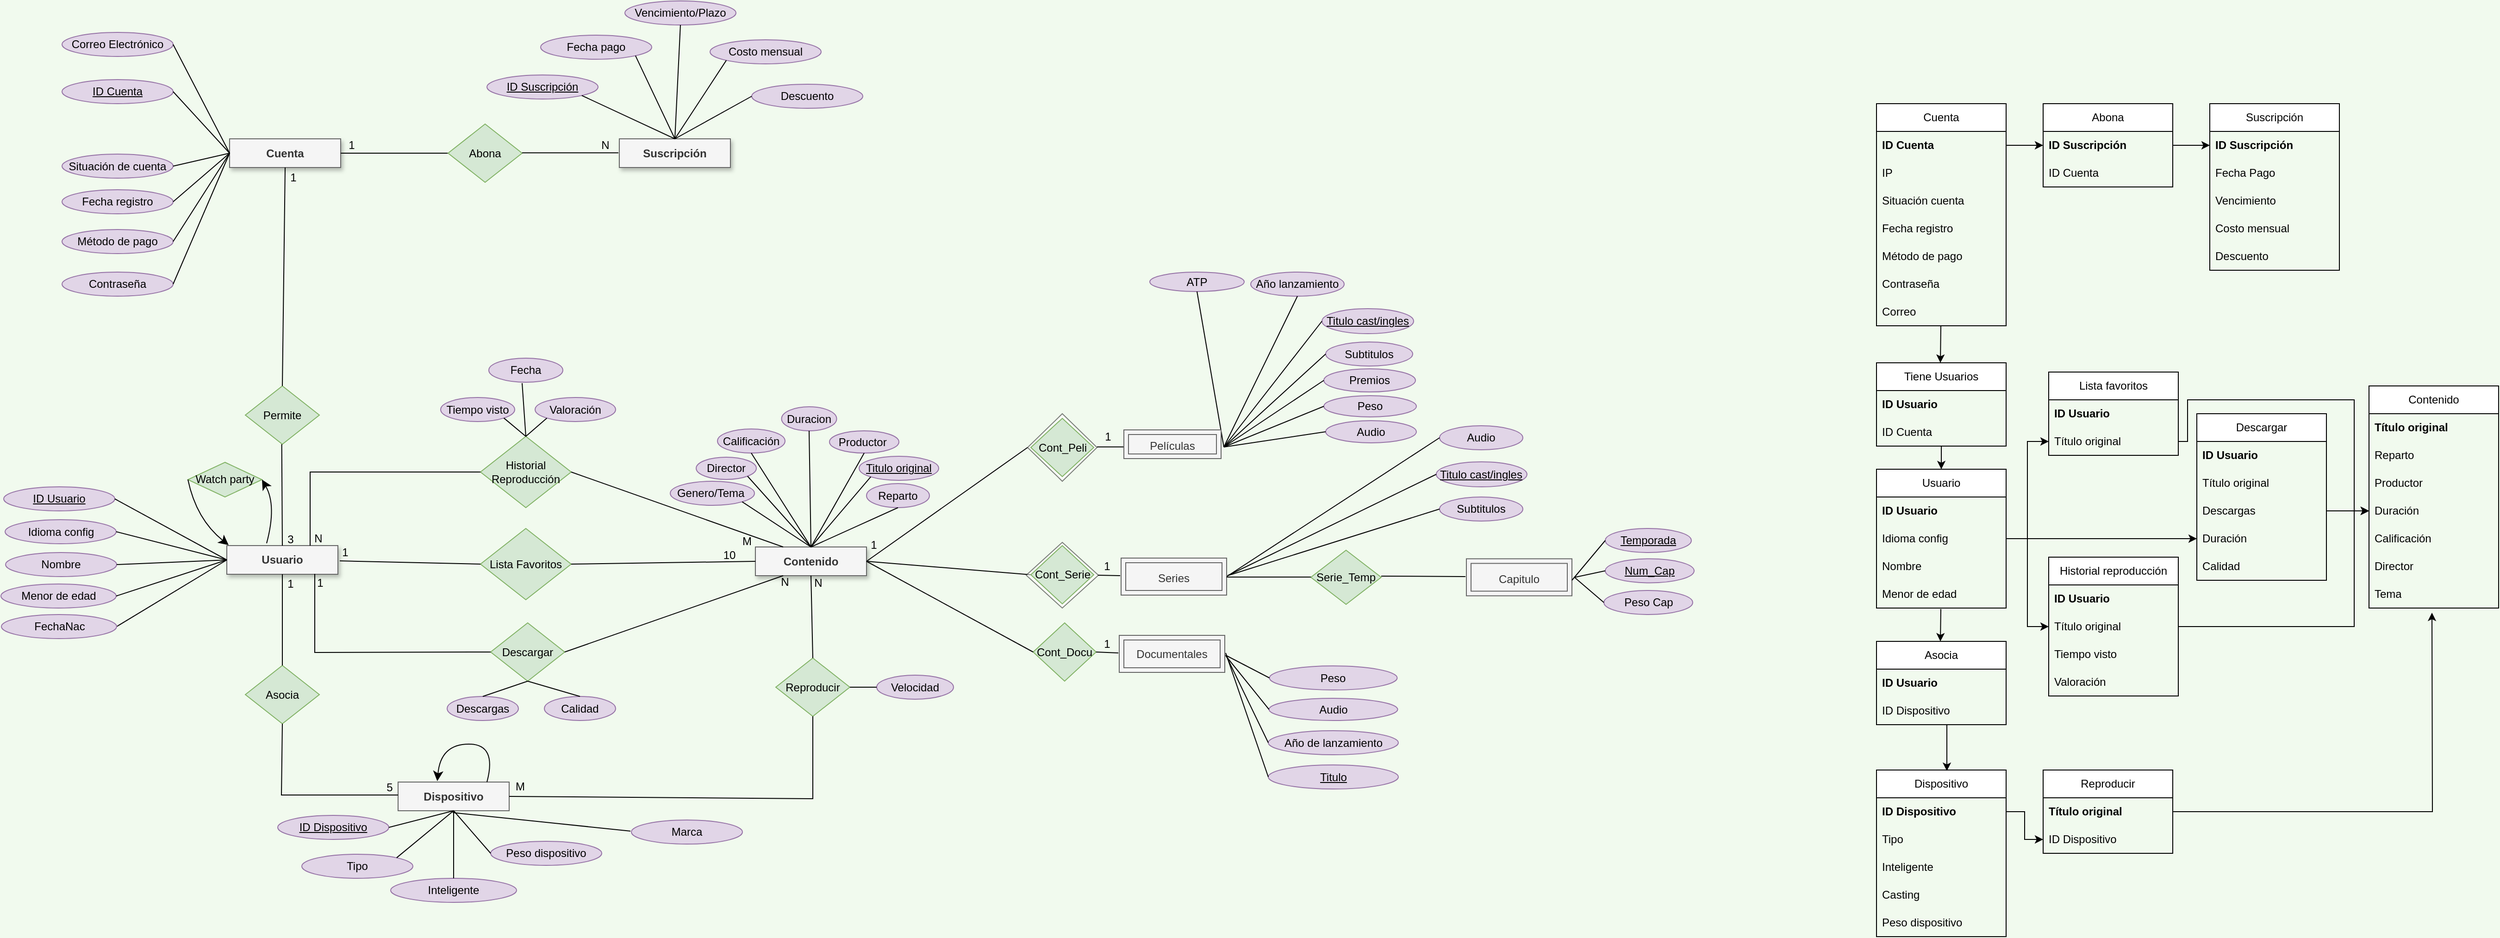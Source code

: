 <mxfile version="21.3.2" type="github">
  <diagram id="L7MIWZaFchMFNF4nSB8t" name="Page-1">
    <mxGraphModel dx="3649" dy="192" grid="0" gridSize="10" guides="1" tooltips="1" connect="1" arrows="1" fold="1" page="0" pageScale="1" pageWidth="827" pageHeight="1169" background="#F1FAEE" math="0" shadow="0">
      <root>
        <mxCell id="0" />
        <mxCell id="1" parent="0" />
        <mxCell id="Ln-0qqn0iWtLyIjcQI3Q-75" value="Suscripción" style="swimlane;fontStyle=0;childLayout=stackLayout;horizontal=1;startSize=30;horizontalStack=0;resizeParent=1;resizeParentMax=0;resizeLast=0;collapsible=1;marginBottom=0;whiteSpace=wrap;html=1;" parent="1" vertex="1">
          <mxGeometry x="667" y="524" width="140" height="180" as="geometry">
            <mxRectangle x="340" y="270" width="100" height="30" as="alternateBounds" />
          </mxGeometry>
        </mxCell>
        <mxCell id="Ln-0qqn0iWtLyIjcQI3Q-76" value="ID Suscripción&lt;span style=&quot;white-space: pre;&quot;&gt; &lt;/span&gt;" style="text;strokeColor=none;fillColor=none;align=left;verticalAlign=middle;spacingLeft=4;spacingRight=4;overflow=hidden;points=[[0,0.5],[1,0.5]];portConstraint=eastwest;rotatable=0;whiteSpace=wrap;html=1;fontStyle=1" parent="Ln-0qqn0iWtLyIjcQI3Q-75" vertex="1">
          <mxGeometry y="30" width="140" height="30" as="geometry" />
        </mxCell>
        <mxCell id="Ln-0qqn0iWtLyIjcQI3Q-77" value="Fecha Pago" style="text;strokeColor=none;fillColor=none;align=left;verticalAlign=middle;spacingLeft=4;spacingRight=4;overflow=hidden;points=[[0,0.5],[1,0.5]];portConstraint=eastwest;rotatable=0;whiteSpace=wrap;html=1;" parent="Ln-0qqn0iWtLyIjcQI3Q-75" vertex="1">
          <mxGeometry y="60" width="140" height="30" as="geometry" />
        </mxCell>
        <mxCell id="Ln-0qqn0iWtLyIjcQI3Q-78" value="Vencimiento" style="text;strokeColor=none;fillColor=none;align=left;verticalAlign=middle;spacingLeft=4;spacingRight=4;overflow=hidden;points=[[0,0.5],[1,0.5]];portConstraint=eastwest;rotatable=0;whiteSpace=wrap;html=1;" parent="Ln-0qqn0iWtLyIjcQI3Q-75" vertex="1">
          <mxGeometry y="90" width="140" height="30" as="geometry" />
        </mxCell>
        <mxCell id="Ln-0qqn0iWtLyIjcQI3Q-79" value="Costo mensual" style="text;strokeColor=none;fillColor=none;align=left;verticalAlign=middle;spacingLeft=4;spacingRight=4;overflow=hidden;points=[[0,0.5],[1,0.5]];portConstraint=eastwest;rotatable=0;whiteSpace=wrap;html=1;" parent="Ln-0qqn0iWtLyIjcQI3Q-75" vertex="1">
          <mxGeometry y="120" width="140" height="30" as="geometry" />
        </mxCell>
        <mxCell id="Ln-0qqn0iWtLyIjcQI3Q-80" value="Descuento" style="text;strokeColor=none;fillColor=none;align=left;verticalAlign=middle;spacingLeft=4;spacingRight=4;overflow=hidden;points=[[0,0.5],[1,0.5]];portConstraint=eastwest;rotatable=0;whiteSpace=wrap;html=1;" parent="Ln-0qqn0iWtLyIjcQI3Q-75" vertex="1">
          <mxGeometry y="150" width="140" height="30" as="geometry" />
        </mxCell>
        <mxCell id="Ln-0qqn0iWtLyIjcQI3Q-81" value="Cuenta" style="swimlane;fontStyle=0;childLayout=stackLayout;horizontal=1;startSize=30;horizontalStack=0;resizeParent=1;resizeParentMax=0;resizeLast=0;collapsible=1;marginBottom=0;whiteSpace=wrap;html=1;" parent="1" vertex="1">
          <mxGeometry x="307" y="524" width="140" height="240" as="geometry">
            <mxRectangle x="340" y="270" width="100" height="30" as="alternateBounds" />
          </mxGeometry>
        </mxCell>
        <mxCell id="Ln-0qqn0iWtLyIjcQI3Q-82" value="ID Cuenta" style="text;strokeColor=none;fillColor=none;align=left;verticalAlign=middle;spacingLeft=4;spacingRight=4;overflow=hidden;points=[[0,0.5],[1,0.5]];portConstraint=eastwest;rotatable=0;whiteSpace=wrap;html=1;fontStyle=1" parent="Ln-0qqn0iWtLyIjcQI3Q-81" vertex="1">
          <mxGeometry y="30" width="140" height="30" as="geometry" />
        </mxCell>
        <mxCell id="Ln-0qqn0iWtLyIjcQI3Q-83" value="IP" style="text;strokeColor=none;fillColor=none;align=left;verticalAlign=middle;spacingLeft=4;spacingRight=4;overflow=hidden;points=[[0,0.5],[1,0.5]];portConstraint=eastwest;rotatable=0;whiteSpace=wrap;html=1;" parent="Ln-0qqn0iWtLyIjcQI3Q-81" vertex="1">
          <mxGeometry y="60" width="140" height="30" as="geometry" />
        </mxCell>
        <mxCell id="Ln-0qqn0iWtLyIjcQI3Q-84" value="Situación cuenta" style="text;strokeColor=none;fillColor=none;align=left;verticalAlign=middle;spacingLeft=4;spacingRight=4;overflow=hidden;points=[[0,0.5],[1,0.5]];portConstraint=eastwest;rotatable=0;whiteSpace=wrap;html=1;" parent="Ln-0qqn0iWtLyIjcQI3Q-81" vertex="1">
          <mxGeometry y="90" width="140" height="30" as="geometry" />
        </mxCell>
        <mxCell id="Ln-0qqn0iWtLyIjcQI3Q-85" value="Fecha registro" style="text;strokeColor=none;fillColor=none;align=left;verticalAlign=middle;spacingLeft=4;spacingRight=4;overflow=hidden;points=[[0,0.5],[1,0.5]];portConstraint=eastwest;rotatable=0;whiteSpace=wrap;html=1;" parent="Ln-0qqn0iWtLyIjcQI3Q-81" vertex="1">
          <mxGeometry y="120" width="140" height="30" as="geometry" />
        </mxCell>
        <mxCell id="Ln-0qqn0iWtLyIjcQI3Q-86" value="Método de pago" style="text;strokeColor=none;fillColor=none;align=left;verticalAlign=middle;spacingLeft=4;spacingRight=4;overflow=hidden;points=[[0,0.5],[1,0.5]];portConstraint=eastwest;rotatable=0;whiteSpace=wrap;html=1;" parent="Ln-0qqn0iWtLyIjcQI3Q-81" vertex="1">
          <mxGeometry y="150" width="140" height="30" as="geometry" />
        </mxCell>
        <mxCell id="Ln-0qqn0iWtLyIjcQI3Q-87" value="Contraseña" style="text;strokeColor=none;fillColor=none;align=left;verticalAlign=middle;spacingLeft=4;spacingRight=4;overflow=hidden;points=[[0,0.5],[1,0.5]];portConstraint=eastwest;rotatable=0;whiteSpace=wrap;html=1;" parent="Ln-0qqn0iWtLyIjcQI3Q-81" vertex="1">
          <mxGeometry y="180" width="140" height="30" as="geometry" />
        </mxCell>
        <mxCell id="Ln-0qqn0iWtLyIjcQI3Q-88" value="Correo" style="text;strokeColor=none;fillColor=none;align=left;verticalAlign=middle;spacingLeft=4;spacingRight=4;overflow=hidden;points=[[0,0.5],[1,0.5]];portConstraint=eastwest;rotatable=0;whiteSpace=wrap;html=1;" parent="Ln-0qqn0iWtLyIjcQI3Q-81" vertex="1">
          <mxGeometry y="210" width="140" height="30" as="geometry" />
        </mxCell>
        <mxCell id="Ln-0qqn0iWtLyIjcQI3Q-89" value="Usuario" style="swimlane;fontStyle=0;childLayout=stackLayout;horizontal=1;startSize=30;horizontalStack=0;resizeParent=1;resizeParentMax=0;resizeLast=0;collapsible=1;marginBottom=0;whiteSpace=wrap;html=1;" parent="1" vertex="1">
          <mxGeometry x="307" y="919" width="140" height="150" as="geometry">
            <mxRectangle x="340" y="270" width="100" height="30" as="alternateBounds" />
          </mxGeometry>
        </mxCell>
        <mxCell id="Ln-0qqn0iWtLyIjcQI3Q-90" value="ID Usuario&lt;span style=&quot;white-space: pre;&quot;&gt; &lt;/span&gt;" style="text;strokeColor=none;fillColor=none;align=left;verticalAlign=middle;spacingLeft=4;spacingRight=4;overflow=hidden;points=[[0,0.5],[1,0.5]];portConstraint=eastwest;rotatable=0;whiteSpace=wrap;html=1;fontStyle=1" parent="Ln-0qqn0iWtLyIjcQI3Q-89" vertex="1">
          <mxGeometry y="30" width="140" height="30" as="geometry" />
        </mxCell>
        <mxCell id="Ln-0qqn0iWtLyIjcQI3Q-91" value="Idioma config" style="text;strokeColor=none;fillColor=none;align=left;verticalAlign=middle;spacingLeft=4;spacingRight=4;overflow=hidden;points=[[0,0.5],[1,0.5]];portConstraint=eastwest;rotatable=0;whiteSpace=wrap;html=1;" parent="Ln-0qqn0iWtLyIjcQI3Q-89" vertex="1">
          <mxGeometry y="60" width="140" height="30" as="geometry" />
        </mxCell>
        <mxCell id="Ln-0qqn0iWtLyIjcQI3Q-92" value="Nombre" style="text;strokeColor=none;fillColor=none;align=left;verticalAlign=middle;spacingLeft=4;spacingRight=4;overflow=hidden;points=[[0,0.5],[1,0.5]];portConstraint=eastwest;rotatable=0;whiteSpace=wrap;html=1;" parent="Ln-0qqn0iWtLyIjcQI3Q-89" vertex="1">
          <mxGeometry y="90" width="140" height="30" as="geometry" />
        </mxCell>
        <mxCell id="Ln-0qqn0iWtLyIjcQI3Q-93" value="Menor de edad" style="text;strokeColor=none;fillColor=none;align=left;verticalAlign=middle;spacingLeft=4;spacingRight=4;overflow=hidden;points=[[0,0.5],[1,0.5]];portConstraint=eastwest;rotatable=0;whiteSpace=wrap;html=1;" parent="Ln-0qqn0iWtLyIjcQI3Q-89" vertex="1">
          <mxGeometry y="120" width="140" height="30" as="geometry" />
        </mxCell>
        <mxCell id="Ln-0qqn0iWtLyIjcQI3Q-94" value="Contenido" style="swimlane;fontStyle=0;childLayout=stackLayout;horizontal=1;startSize=30;horizontalStack=0;resizeParent=1;resizeParentMax=0;resizeLast=0;collapsible=1;marginBottom=0;whiteSpace=wrap;html=1;" parent="1" vertex="1">
          <mxGeometry x="839" y="829" width="140" height="240" as="geometry">
            <mxRectangle x="340" y="270" width="100" height="30" as="alternateBounds" />
          </mxGeometry>
        </mxCell>
        <mxCell id="Ln-0qqn0iWtLyIjcQI3Q-95" value="Título original" style="text;strokeColor=none;fillColor=none;align=left;verticalAlign=middle;spacingLeft=4;spacingRight=4;overflow=hidden;points=[[0,0.5],[1,0.5]];portConstraint=eastwest;rotatable=0;whiteSpace=wrap;html=1;fontStyle=1" parent="Ln-0qqn0iWtLyIjcQI3Q-94" vertex="1">
          <mxGeometry y="30" width="140" height="30" as="geometry" />
        </mxCell>
        <mxCell id="Ln-0qqn0iWtLyIjcQI3Q-96" value="Reparto" style="text;strokeColor=none;fillColor=none;align=left;verticalAlign=middle;spacingLeft=4;spacingRight=4;overflow=hidden;points=[[0,0.5],[1,0.5]];portConstraint=eastwest;rotatable=0;whiteSpace=wrap;html=1;" parent="Ln-0qqn0iWtLyIjcQI3Q-94" vertex="1">
          <mxGeometry y="60" width="140" height="30" as="geometry" />
        </mxCell>
        <mxCell id="Ln-0qqn0iWtLyIjcQI3Q-97" value="Productor" style="text;strokeColor=none;fillColor=none;align=left;verticalAlign=middle;spacingLeft=4;spacingRight=4;overflow=hidden;points=[[0,0.5],[1,0.5]];portConstraint=eastwest;rotatable=0;whiteSpace=wrap;html=1;" parent="Ln-0qqn0iWtLyIjcQI3Q-94" vertex="1">
          <mxGeometry y="90" width="140" height="30" as="geometry" />
        </mxCell>
        <mxCell id="Ln-0qqn0iWtLyIjcQI3Q-98" value="Duración" style="text;strokeColor=none;fillColor=none;align=left;verticalAlign=middle;spacingLeft=4;spacingRight=4;overflow=hidden;points=[[0,0.5],[1,0.5]];portConstraint=eastwest;rotatable=0;whiteSpace=wrap;html=1;" parent="Ln-0qqn0iWtLyIjcQI3Q-94" vertex="1">
          <mxGeometry y="120" width="140" height="30" as="geometry" />
        </mxCell>
        <mxCell id="Ln-0qqn0iWtLyIjcQI3Q-99" value="Calificación" style="text;strokeColor=none;fillColor=none;align=left;verticalAlign=middle;spacingLeft=4;spacingRight=4;overflow=hidden;points=[[0,0.5],[1,0.5]];portConstraint=eastwest;rotatable=0;whiteSpace=wrap;html=1;" parent="Ln-0qqn0iWtLyIjcQI3Q-94" vertex="1">
          <mxGeometry y="150" width="140" height="30" as="geometry" />
        </mxCell>
        <mxCell id="Ln-0qqn0iWtLyIjcQI3Q-100" value="Director" style="text;strokeColor=none;fillColor=none;align=left;verticalAlign=middle;spacingLeft=4;spacingRight=4;overflow=hidden;points=[[0,0.5],[1,0.5]];portConstraint=eastwest;rotatable=0;whiteSpace=wrap;html=1;" parent="Ln-0qqn0iWtLyIjcQI3Q-94" vertex="1">
          <mxGeometry y="180" width="140" height="30" as="geometry" />
        </mxCell>
        <mxCell id="Ln-0qqn0iWtLyIjcQI3Q-101" value="Tema" style="text;strokeColor=none;fillColor=none;align=left;verticalAlign=middle;spacingLeft=4;spacingRight=4;overflow=hidden;points=[[0,0.5],[1,0.5]];portConstraint=eastwest;rotatable=0;whiteSpace=wrap;html=1;" parent="Ln-0qqn0iWtLyIjcQI3Q-94" vertex="1">
          <mxGeometry y="210" width="140" height="30" as="geometry" />
        </mxCell>
        <mxCell id="Ln-0qqn0iWtLyIjcQI3Q-102" value="Abona" style="swimlane;fontStyle=0;childLayout=stackLayout;horizontal=1;startSize=30;horizontalStack=0;resizeParent=1;resizeParentMax=0;resizeLast=0;collapsible=1;marginBottom=0;whiteSpace=wrap;html=1;" parent="1" vertex="1">
          <mxGeometry x="487" y="524" width="140" height="90" as="geometry">
            <mxRectangle x="340" y="270" width="100" height="30" as="alternateBounds" />
          </mxGeometry>
        </mxCell>
        <mxCell id="Ln-0qqn0iWtLyIjcQI3Q-103" value="ID Suscripción" style="text;strokeColor=none;fillColor=none;align=left;verticalAlign=middle;spacingLeft=4;spacingRight=4;overflow=hidden;points=[[0,0.5],[1,0.5]];portConstraint=eastwest;rotatable=0;whiteSpace=wrap;html=1;fontStyle=1" parent="Ln-0qqn0iWtLyIjcQI3Q-102" vertex="1">
          <mxGeometry y="30" width="140" height="30" as="geometry" />
        </mxCell>
        <mxCell id="Ln-0qqn0iWtLyIjcQI3Q-104" value="&lt;span style=&quot;font-weight: normal;&quot;&gt;ID Cuenta&lt;/span&gt;" style="text;strokeColor=none;fillColor=none;align=left;verticalAlign=middle;spacingLeft=4;spacingRight=4;overflow=hidden;points=[[0,0.5],[1,0.5]];portConstraint=eastwest;rotatable=0;whiteSpace=wrap;html=1;fontStyle=1" parent="Ln-0qqn0iWtLyIjcQI3Q-102" vertex="1">
          <mxGeometry y="60" width="140" height="30" as="geometry" />
        </mxCell>
        <mxCell id="Ln-0qqn0iWtLyIjcQI3Q-105" value="Tiene Usuarios" style="swimlane;fontStyle=0;childLayout=stackLayout;horizontal=1;startSize=30;horizontalStack=0;resizeParent=1;resizeParentMax=0;resizeLast=0;collapsible=1;marginBottom=0;whiteSpace=wrap;html=1;" parent="1" vertex="1">
          <mxGeometry x="307" y="804" width="140" height="90" as="geometry">
            <mxRectangle x="340" y="270" width="100" height="30" as="alternateBounds" />
          </mxGeometry>
        </mxCell>
        <mxCell id="Ln-0qqn0iWtLyIjcQI3Q-106" value="ID Usuario" style="text;strokeColor=none;fillColor=none;align=left;verticalAlign=middle;spacingLeft=4;spacingRight=4;overflow=hidden;points=[[0,0.5],[1,0.5]];portConstraint=eastwest;rotatable=0;whiteSpace=wrap;html=1;fontStyle=1" parent="Ln-0qqn0iWtLyIjcQI3Q-105" vertex="1">
          <mxGeometry y="30" width="140" height="30" as="geometry" />
        </mxCell>
        <mxCell id="Ln-0qqn0iWtLyIjcQI3Q-107" value="ID Cuenta" style="text;strokeColor=none;fillColor=none;align=left;verticalAlign=middle;spacingLeft=4;spacingRight=4;overflow=hidden;points=[[0,0.5],[1,0.5]];portConstraint=eastwest;rotatable=0;whiteSpace=wrap;html=1;" parent="Ln-0qqn0iWtLyIjcQI3Q-105" vertex="1">
          <mxGeometry y="60" width="140" height="30" as="geometry" />
        </mxCell>
        <mxCell id="Ln-0qqn0iWtLyIjcQI3Q-108" value="Asocia" style="swimlane;fontStyle=0;childLayout=stackLayout;horizontal=1;startSize=30;horizontalStack=0;resizeParent=1;resizeParentMax=0;resizeLast=0;collapsible=1;marginBottom=0;whiteSpace=wrap;html=1;" parent="1" vertex="1">
          <mxGeometry x="307" y="1105" width="140" height="90" as="geometry">
            <mxRectangle x="340" y="270" width="100" height="30" as="alternateBounds" />
          </mxGeometry>
        </mxCell>
        <mxCell id="Ln-0qqn0iWtLyIjcQI3Q-109" value="ID Usuario" style="text;strokeColor=none;fillColor=none;align=left;verticalAlign=middle;spacingLeft=4;spacingRight=4;overflow=hidden;points=[[0,0.5],[1,0.5]];portConstraint=eastwest;rotatable=0;whiteSpace=wrap;html=1;fontStyle=1" parent="Ln-0qqn0iWtLyIjcQI3Q-108" vertex="1">
          <mxGeometry y="30" width="140" height="30" as="geometry" />
        </mxCell>
        <mxCell id="Ln-0qqn0iWtLyIjcQI3Q-110" value="ID Dispositivo" style="text;strokeColor=none;fillColor=none;align=left;verticalAlign=middle;spacingLeft=4;spacingRight=4;overflow=hidden;points=[[0,0.5],[1,0.5]];portConstraint=eastwest;rotatable=0;whiteSpace=wrap;html=1;" parent="Ln-0qqn0iWtLyIjcQI3Q-108" vertex="1">
          <mxGeometry y="60" width="140" height="30" as="geometry" />
        </mxCell>
        <mxCell id="Ln-0qqn0iWtLyIjcQI3Q-111" value="Historial reproducción" style="swimlane;fontStyle=0;childLayout=stackLayout;horizontal=1;startSize=30;horizontalStack=0;resizeParent=1;resizeParentMax=0;resizeLast=0;collapsible=1;marginBottom=0;whiteSpace=wrap;html=1;" parent="1" vertex="1">
          <mxGeometry x="493" y="1014" width="140" height="150" as="geometry">
            <mxRectangle x="340" y="270" width="100" height="30" as="alternateBounds" />
          </mxGeometry>
        </mxCell>
        <mxCell id="Ln-0qqn0iWtLyIjcQI3Q-112" value="ID Usuario" style="text;strokeColor=none;fillColor=none;align=left;verticalAlign=middle;spacingLeft=4;spacingRight=4;overflow=hidden;points=[[0,0.5],[1,0.5]];portConstraint=eastwest;rotatable=0;whiteSpace=wrap;html=1;fontStyle=1" parent="Ln-0qqn0iWtLyIjcQI3Q-111" vertex="1">
          <mxGeometry y="30" width="140" height="30" as="geometry" />
        </mxCell>
        <mxCell id="Ln-0qqn0iWtLyIjcQI3Q-113" value="Título original" style="text;strokeColor=none;fillColor=none;align=left;verticalAlign=middle;spacingLeft=4;spacingRight=4;overflow=hidden;points=[[0,0.5],[1,0.5]];portConstraint=eastwest;rotatable=0;whiteSpace=wrap;html=1;" parent="Ln-0qqn0iWtLyIjcQI3Q-111" vertex="1">
          <mxGeometry y="60" width="140" height="30" as="geometry" />
        </mxCell>
        <mxCell id="Ln-0qqn0iWtLyIjcQI3Q-114" value="Tiempo visto" style="text;strokeColor=none;fillColor=none;align=left;verticalAlign=middle;spacingLeft=4;spacingRight=4;overflow=hidden;points=[[0,0.5],[1,0.5]];portConstraint=eastwest;rotatable=0;whiteSpace=wrap;html=1;" parent="Ln-0qqn0iWtLyIjcQI3Q-111" vertex="1">
          <mxGeometry y="90" width="140" height="30" as="geometry" />
        </mxCell>
        <mxCell id="Ln-0qqn0iWtLyIjcQI3Q-115" value="Valoración" style="text;strokeColor=none;fillColor=none;align=left;verticalAlign=middle;spacingLeft=4;spacingRight=4;overflow=hidden;points=[[0,0.5],[1,0.5]];portConstraint=eastwest;rotatable=0;whiteSpace=wrap;html=1;" parent="Ln-0qqn0iWtLyIjcQI3Q-111" vertex="1">
          <mxGeometry y="120" width="140" height="30" as="geometry" />
        </mxCell>
        <mxCell id="Ln-0qqn0iWtLyIjcQI3Q-116" value="Lista favoritos" style="swimlane;fontStyle=0;childLayout=stackLayout;horizontal=1;startSize=30;horizontalStack=0;resizeParent=1;resizeParentMax=0;resizeLast=0;collapsible=1;marginBottom=0;whiteSpace=wrap;html=1;" parent="1" vertex="1">
          <mxGeometry x="493" y="814" width="140" height="90" as="geometry">
            <mxRectangle x="340" y="270" width="100" height="30" as="alternateBounds" />
          </mxGeometry>
        </mxCell>
        <mxCell id="Ln-0qqn0iWtLyIjcQI3Q-117" value="ID Usuario" style="text;strokeColor=none;fillColor=none;align=left;verticalAlign=middle;spacingLeft=4;spacingRight=4;overflow=hidden;points=[[0,0.5],[1,0.5]];portConstraint=eastwest;rotatable=0;whiteSpace=wrap;html=1;fontStyle=1" parent="Ln-0qqn0iWtLyIjcQI3Q-116" vertex="1">
          <mxGeometry y="30" width="140" height="30" as="geometry" />
        </mxCell>
        <mxCell id="Ln-0qqn0iWtLyIjcQI3Q-118" value="Título original" style="text;strokeColor=none;fillColor=none;align=left;verticalAlign=middle;spacingLeft=4;spacingRight=4;overflow=hidden;points=[[0,0.5],[1,0.5]];portConstraint=eastwest;rotatable=0;whiteSpace=wrap;html=1;" parent="Ln-0qqn0iWtLyIjcQI3Q-116" vertex="1">
          <mxGeometry y="60" width="140" height="30" as="geometry" />
        </mxCell>
        <mxCell id="Ln-0qqn0iWtLyIjcQI3Q-120" value="Descargar" style="swimlane;fontStyle=0;childLayout=stackLayout;horizontal=1;startSize=30;horizontalStack=0;resizeParent=1;resizeParentMax=0;resizeLast=0;collapsible=1;marginBottom=0;whiteSpace=wrap;html=1;" parent="1" vertex="1">
          <mxGeometry x="653" y="859" width="140" height="180" as="geometry">
            <mxRectangle x="340" y="270" width="100" height="30" as="alternateBounds" />
          </mxGeometry>
        </mxCell>
        <mxCell id="Ln-0qqn0iWtLyIjcQI3Q-121" value="ID Usuario" style="text;strokeColor=none;fillColor=none;align=left;verticalAlign=middle;spacingLeft=4;spacingRight=4;overflow=hidden;points=[[0,0.5],[1,0.5]];portConstraint=eastwest;rotatable=0;whiteSpace=wrap;html=1;fontStyle=1" parent="Ln-0qqn0iWtLyIjcQI3Q-120" vertex="1">
          <mxGeometry y="30" width="140" height="30" as="geometry" />
        </mxCell>
        <mxCell id="Ln-0qqn0iWtLyIjcQI3Q-122" value="Título original" style="text;strokeColor=none;fillColor=none;align=left;verticalAlign=middle;spacingLeft=4;spacingRight=4;overflow=hidden;points=[[0,0.5],[1,0.5]];portConstraint=eastwest;rotatable=0;whiteSpace=wrap;html=1;" parent="Ln-0qqn0iWtLyIjcQI3Q-120" vertex="1">
          <mxGeometry y="60" width="140" height="30" as="geometry" />
        </mxCell>
        <mxCell id="Ln-0qqn0iWtLyIjcQI3Q-123" value="Descargas" style="text;strokeColor=none;fillColor=none;align=left;verticalAlign=middle;spacingLeft=4;spacingRight=4;overflow=hidden;points=[[0,0.5],[1,0.5]];portConstraint=eastwest;rotatable=0;whiteSpace=wrap;html=1;" parent="Ln-0qqn0iWtLyIjcQI3Q-120" vertex="1">
          <mxGeometry y="90" width="140" height="30" as="geometry" />
        </mxCell>
        <mxCell id="Ln-0qqn0iWtLyIjcQI3Q-124" value="Duración" style="text;strokeColor=none;fillColor=none;align=left;verticalAlign=middle;spacingLeft=4;spacingRight=4;overflow=hidden;points=[[0,0.5],[1,0.5]];portConstraint=eastwest;rotatable=0;whiteSpace=wrap;html=1;" parent="Ln-0qqn0iWtLyIjcQI3Q-120" vertex="1">
          <mxGeometry y="120" width="140" height="30" as="geometry" />
        </mxCell>
        <mxCell id="Ln-0qqn0iWtLyIjcQI3Q-125" value="Calidad" style="text;strokeColor=none;fillColor=none;align=left;verticalAlign=middle;spacingLeft=4;spacingRight=4;overflow=hidden;points=[[0,0.5],[1,0.5]];portConstraint=eastwest;rotatable=0;whiteSpace=wrap;html=1;" parent="Ln-0qqn0iWtLyIjcQI3Q-120" vertex="1">
          <mxGeometry y="150" width="140" height="30" as="geometry" />
        </mxCell>
        <mxCell id="Ln-0qqn0iWtLyIjcQI3Q-126" style="edgeStyle=orthogonalEdgeStyle;rounded=0;orthogonalLoop=1;jettySize=auto;html=1;exitX=1;exitY=0.5;exitDx=0;exitDy=0;entryX=0;entryY=0.5;entryDx=0;entryDy=0;" parent="1" source="Ln-0qqn0iWtLyIjcQI3Q-103" target="Ln-0qqn0iWtLyIjcQI3Q-76" edge="1">
          <mxGeometry relative="1" as="geometry" />
        </mxCell>
        <mxCell id="Ln-0qqn0iWtLyIjcQI3Q-127" value="Dispositivo" style="swimlane;fontStyle=0;childLayout=stackLayout;horizontal=1;startSize=30;horizontalStack=0;resizeParent=1;resizeParentMax=0;resizeLast=0;collapsible=1;marginBottom=0;whiteSpace=wrap;html=1;" parent="1" vertex="1">
          <mxGeometry x="307" y="1244" width="140" height="180" as="geometry">
            <mxRectangle x="340" y="270" width="100" height="30" as="alternateBounds" />
          </mxGeometry>
        </mxCell>
        <mxCell id="Ln-0qqn0iWtLyIjcQI3Q-128" value="ID Dispositivo&lt;span style=&quot;white-space: pre;&quot;&gt; &lt;/span&gt;" style="text;strokeColor=none;fillColor=none;align=left;verticalAlign=middle;spacingLeft=4;spacingRight=4;overflow=hidden;points=[[0,0.5],[1,0.5]];portConstraint=eastwest;rotatable=0;whiteSpace=wrap;html=1;fontStyle=1" parent="Ln-0qqn0iWtLyIjcQI3Q-127" vertex="1">
          <mxGeometry y="30" width="140" height="30" as="geometry" />
        </mxCell>
        <mxCell id="Ln-0qqn0iWtLyIjcQI3Q-129" value="Tipo" style="text;strokeColor=none;fillColor=none;align=left;verticalAlign=middle;spacingLeft=4;spacingRight=4;overflow=hidden;points=[[0,0.5],[1,0.5]];portConstraint=eastwest;rotatable=0;whiteSpace=wrap;html=1;" parent="Ln-0qqn0iWtLyIjcQI3Q-127" vertex="1">
          <mxGeometry y="60" width="140" height="30" as="geometry" />
        </mxCell>
        <mxCell id="Ln-0qqn0iWtLyIjcQI3Q-130" value="Inteligente" style="text;strokeColor=none;fillColor=none;align=left;verticalAlign=middle;spacingLeft=4;spacingRight=4;overflow=hidden;points=[[0,0.5],[1,0.5]];portConstraint=eastwest;rotatable=0;whiteSpace=wrap;html=1;" parent="Ln-0qqn0iWtLyIjcQI3Q-127" vertex="1">
          <mxGeometry y="90" width="140" height="30" as="geometry" />
        </mxCell>
        <mxCell id="Ln-0qqn0iWtLyIjcQI3Q-131" value="Casting" style="text;strokeColor=none;fillColor=none;align=left;verticalAlign=middle;spacingLeft=4;spacingRight=4;overflow=hidden;points=[[0,0.5],[1,0.5]];portConstraint=eastwest;rotatable=0;whiteSpace=wrap;html=1;" parent="Ln-0qqn0iWtLyIjcQI3Q-127" vertex="1">
          <mxGeometry y="120" width="140" height="30" as="geometry" />
        </mxCell>
        <mxCell id="Ln-0qqn0iWtLyIjcQI3Q-132" value="Peso dispositivo" style="text;strokeColor=none;fillColor=none;align=left;verticalAlign=middle;spacingLeft=4;spacingRight=4;overflow=hidden;points=[[0,0.5],[1,0.5]];portConstraint=eastwest;rotatable=0;whiteSpace=wrap;html=1;" parent="Ln-0qqn0iWtLyIjcQI3Q-127" vertex="1">
          <mxGeometry y="150" width="140" height="30" as="geometry" />
        </mxCell>
        <mxCell id="Ln-0qqn0iWtLyIjcQI3Q-133" value="Reproducir" style="swimlane;fontStyle=0;childLayout=stackLayout;horizontal=1;startSize=30;horizontalStack=0;resizeParent=1;resizeParentMax=0;resizeLast=0;collapsible=1;marginBottom=0;whiteSpace=wrap;html=1;" parent="1" vertex="1">
          <mxGeometry x="487" y="1244" width="140" height="90" as="geometry">
            <mxRectangle x="340" y="270" width="100" height="30" as="alternateBounds" />
          </mxGeometry>
        </mxCell>
        <mxCell id="Ln-0qqn0iWtLyIjcQI3Q-134" value="&lt;b&gt;Título original&lt;/b&gt;" style="text;strokeColor=none;fillColor=none;align=left;verticalAlign=middle;spacingLeft=4;spacingRight=4;overflow=hidden;points=[[0,0.5],[1,0.5]];portConstraint=eastwest;rotatable=0;whiteSpace=wrap;html=1;" parent="Ln-0qqn0iWtLyIjcQI3Q-133" vertex="1">
          <mxGeometry y="30" width="140" height="30" as="geometry" />
        </mxCell>
        <mxCell id="Ln-0qqn0iWtLyIjcQI3Q-135" value="&lt;span style=&quot;font-weight: normal;&quot;&gt;ID Dispositivo&lt;/span&gt;" style="text;strokeColor=none;fillColor=none;align=left;verticalAlign=middle;spacingLeft=4;spacingRight=4;overflow=hidden;points=[[0,0.5],[1,0.5]];portConstraint=eastwest;rotatable=0;whiteSpace=wrap;html=1;fontStyle=1" parent="Ln-0qqn0iWtLyIjcQI3Q-133" vertex="1">
          <mxGeometry y="60" width="140" height="30" as="geometry" />
        </mxCell>
        <mxCell id="Ln-0qqn0iWtLyIjcQI3Q-136" style="edgeStyle=orthogonalEdgeStyle;rounded=0;orthogonalLoop=1;jettySize=auto;html=1;exitX=1;exitY=0.5;exitDx=0;exitDy=0;" parent="Ln-0qqn0iWtLyIjcQI3Q-133" source="Ln-0qqn0iWtLyIjcQI3Q-134" edge="1">
          <mxGeometry relative="1" as="geometry">
            <mxPoint x="420" y="-170" as="targetPoint" />
          </mxGeometry>
        </mxCell>
        <mxCell id="Ln-0qqn0iWtLyIjcQI3Q-137" style="edgeStyle=orthogonalEdgeStyle;rounded=0;orthogonalLoop=1;jettySize=auto;html=1;exitX=1;exitY=0.5;exitDx=0;exitDy=0;entryX=0;entryY=0.5;entryDx=0;entryDy=0;" parent="1" source="Ln-0qqn0iWtLyIjcQI3Q-91" target="Ln-0qqn0iWtLyIjcQI3Q-113" edge="1">
          <mxGeometry relative="1" as="geometry" />
        </mxCell>
        <mxCell id="Ln-0qqn0iWtLyIjcQI3Q-138" style="edgeStyle=orthogonalEdgeStyle;rounded=0;orthogonalLoop=1;jettySize=auto;html=1;exitX=1;exitY=0.5;exitDx=0;exitDy=0;entryX=0;entryY=0.5;entryDx=0;entryDy=0;" parent="1" source="Ln-0qqn0iWtLyIjcQI3Q-91" target="Ln-0qqn0iWtLyIjcQI3Q-118" edge="1">
          <mxGeometry relative="1" as="geometry" />
        </mxCell>
        <mxCell id="Ln-0qqn0iWtLyIjcQI3Q-139" style="edgeStyle=orthogonalEdgeStyle;rounded=0;orthogonalLoop=1;jettySize=auto;html=1;exitX=1;exitY=0.5;exitDx=0;exitDy=0;entryX=0;entryY=0.5;entryDx=0;entryDy=0;" parent="1" source="Ln-0qqn0iWtLyIjcQI3Q-91" target="Ln-0qqn0iWtLyIjcQI3Q-124" edge="1">
          <mxGeometry relative="1" as="geometry" />
        </mxCell>
        <mxCell id="Ln-0qqn0iWtLyIjcQI3Q-140" style="edgeStyle=orthogonalEdgeStyle;rounded=0;orthogonalLoop=1;jettySize=auto;html=1;exitX=1;exitY=0.5;exitDx=0;exitDy=0;entryX=0;entryY=0.5;entryDx=0;entryDy=0;" parent="1" source="Ln-0qqn0iWtLyIjcQI3Q-118" target="Ln-0qqn0iWtLyIjcQI3Q-98" edge="1">
          <mxGeometry relative="1" as="geometry">
            <Array as="points">
              <mxPoint x="643" y="889" />
              <mxPoint x="643" y="844" />
              <mxPoint x="823" y="844" />
              <mxPoint x="823" y="964" />
            </Array>
          </mxGeometry>
        </mxCell>
        <mxCell id="Ln-0qqn0iWtLyIjcQI3Q-141" style="edgeStyle=orthogonalEdgeStyle;rounded=0;orthogonalLoop=1;jettySize=auto;html=1;exitX=1;exitY=0.5;exitDx=0;exitDy=0;entryX=0;entryY=0.5;entryDx=0;entryDy=0;" parent="1" source="Ln-0qqn0iWtLyIjcQI3Q-113" target="Ln-0qqn0iWtLyIjcQI3Q-98" edge="1">
          <mxGeometry relative="1" as="geometry">
            <Array as="points">
              <mxPoint x="823" y="1089" />
              <mxPoint x="823" y="964" />
            </Array>
          </mxGeometry>
        </mxCell>
        <mxCell id="Ln-0qqn0iWtLyIjcQI3Q-142" style="edgeStyle=orthogonalEdgeStyle;rounded=0;orthogonalLoop=1;jettySize=auto;html=1;exitX=1;exitY=0.5;exitDx=0;exitDy=0;entryX=0;entryY=0.5;entryDx=0;entryDy=0;" parent="1" source="Ln-0qqn0iWtLyIjcQI3Q-123" target="Ln-0qqn0iWtLyIjcQI3Q-98" edge="1">
          <mxGeometry relative="1" as="geometry" />
        </mxCell>
        <mxCell id="Ln-0qqn0iWtLyIjcQI3Q-143" value="" style="endArrow=classic;html=1;rounded=0;" parent="1" edge="1">
          <mxGeometry width="50" height="50" relative="1" as="geometry">
            <mxPoint x="383" y="1195" as="sourcePoint" />
            <mxPoint x="383" y="1245" as="targetPoint" />
          </mxGeometry>
        </mxCell>
        <mxCell id="Ln-0qqn0iWtLyIjcQI3Q-144" value="" style="endArrow=classic;html=1;rounded=0;" parent="1" edge="1">
          <mxGeometry width="50" height="50" relative="1" as="geometry">
            <mxPoint x="376.5" y="1070" as="sourcePoint" />
            <mxPoint x="376" y="1105" as="targetPoint" />
          </mxGeometry>
        </mxCell>
        <mxCell id="Ln-0qqn0iWtLyIjcQI3Q-145" style="edgeStyle=orthogonalEdgeStyle;rounded=0;orthogonalLoop=1;jettySize=auto;html=1;exitX=1;exitY=0.5;exitDx=0;exitDy=0;entryX=0;entryY=0.5;entryDx=0;entryDy=0;" parent="1" source="Ln-0qqn0iWtLyIjcQI3Q-128" target="Ln-0qqn0iWtLyIjcQI3Q-135" edge="1">
          <mxGeometry relative="1" as="geometry" />
        </mxCell>
        <mxCell id="Ln-0qqn0iWtLyIjcQI3Q-146" value="" style="endArrow=classic;html=1;rounded=0;" parent="1" edge="1">
          <mxGeometry width="50" height="50" relative="1" as="geometry">
            <mxPoint x="376.5" y="764" as="sourcePoint" />
            <mxPoint x="376" y="804" as="targetPoint" />
          </mxGeometry>
        </mxCell>
        <mxCell id="Ln-0qqn0iWtLyIjcQI3Q-147" value="" style="endArrow=classic;html=1;rounded=0;entryX=0.5;entryY=0;entryDx=0;entryDy=0;" parent="1" target="Ln-0qqn0iWtLyIjcQI3Q-89" edge="1">
          <mxGeometry width="50" height="50" relative="1" as="geometry">
            <mxPoint x="377" y="894" as="sourcePoint" />
            <mxPoint x="376.5" y="934" as="targetPoint" />
          </mxGeometry>
        </mxCell>
        <mxCell id="Ln-0qqn0iWtLyIjcQI3Q-148" style="edgeStyle=orthogonalEdgeStyle;rounded=0;orthogonalLoop=1;jettySize=auto;html=1;exitX=1;exitY=0.5;exitDx=0;exitDy=0;entryX=0;entryY=0.5;entryDx=0;entryDy=0;" parent="1" source="Ln-0qqn0iWtLyIjcQI3Q-82" target="Ln-0qqn0iWtLyIjcQI3Q-103" edge="1">
          <mxGeometry relative="1" as="geometry" />
        </mxCell>
        <mxCell id="Ln-0qqn0iWtLyIjcQI3Q-149" value="&lt;b&gt;Suscripción&lt;/b&gt;" style="rounded=0;whiteSpace=wrap;html=1;fillColor=#f5f5f5;strokeColor=#666666;fontColor=#333333;shadow=1;" parent="1" vertex="1">
          <mxGeometry x="-1051" y="562" width="120" height="31" as="geometry" />
        </mxCell>
        <mxCell id="Ln-0qqn0iWtLyIjcQI3Q-150" value="&lt;b&gt;Usuario&lt;/b&gt;" style="rounded=0;whiteSpace=wrap;html=1;fillColor=#f5f5f5;strokeColor=#666666;fontColor=#333333;shadow=1;" parent="1" vertex="1">
          <mxGeometry x="-1475" y="1001.5" width="120" height="31" as="geometry" />
        </mxCell>
        <mxCell id="Ln-0qqn0iWtLyIjcQI3Q-151" value="&lt;b&gt;Contenido&lt;/b&gt;" style="rounded=0;whiteSpace=wrap;html=1;fillColor=#f5f5f5;strokeColor=#666666;fontColor=#333333;shadow=1;" parent="1" vertex="1">
          <mxGeometry x="-904" y="1003" width="120" height="31" as="geometry" />
        </mxCell>
        <mxCell id="Ln-0qqn0iWtLyIjcQI3Q-152" value="&lt;b&gt;Dispositivo&lt;/b&gt;" style="rounded=0;whiteSpace=wrap;html=1;fillColor=#f5f5f5;strokeColor=#666666;fontColor=#333333;" parent="1" vertex="1">
          <mxGeometry x="-1290" y="1257" width="120" height="31" as="geometry" />
        </mxCell>
        <mxCell id="Ln-0qqn0iWtLyIjcQI3Q-153" value="&lt;u&gt;ID Cuenta&lt;/u&gt;" style="ellipse;whiteSpace=wrap;html=1;fillColor=#e1d5e7;strokeColor=#9673a6;gradientColor=none;" parent="1" vertex="1">
          <mxGeometry x="-1653" y="498" width="120" height="26" as="geometry" />
        </mxCell>
        <mxCell id="Ln-0qqn0iWtLyIjcQI3Q-155" value="Situación de cuenta" style="ellipse;whiteSpace=wrap;html=1;fillColor=#e1d5e7;strokeColor=#9673a6;gradientColor=none;" parent="1" vertex="1">
          <mxGeometry x="-1653" y="578.5" width="120" height="26" as="geometry" />
        </mxCell>
        <mxCell id="Ln-0qqn0iWtLyIjcQI3Q-156" value="Fecha registro" style="ellipse;whiteSpace=wrap;html=1;fillColor=#e1d5e7;strokeColor=#9673a6;gradientColor=none;" parent="1" vertex="1">
          <mxGeometry x="-1653" y="617" width="120" height="26" as="geometry" />
        </mxCell>
        <mxCell id="Ln-0qqn0iWtLyIjcQI3Q-157" value="Método de pago" style="ellipse;whiteSpace=wrap;html=1;fillColor=#e1d5e7;strokeColor=#9673a6;gradientColor=none;" parent="1" vertex="1">
          <mxGeometry x="-1653" y="660" width="120" height="26" as="geometry" />
        </mxCell>
        <mxCell id="Ln-0qqn0iWtLyIjcQI3Q-158" value="&lt;u&gt;ID Usuario&lt;/u&gt;" style="ellipse;whiteSpace=wrap;html=1;fillColor=#e1d5e7;strokeColor=#9673a6;gradientColor=none;" parent="1" vertex="1">
          <mxGeometry x="-1716" y="938" width="120" height="26" as="geometry" />
        </mxCell>
        <mxCell id="Ln-0qqn0iWtLyIjcQI3Q-159" value="Contraseña" style="ellipse;whiteSpace=wrap;html=1;fillColor=#e1d5e7;strokeColor=#9673a6;gradientColor=none;" parent="1" vertex="1">
          <mxGeometry x="-1653" y="706" width="120" height="26" as="geometry" />
        </mxCell>
        <mxCell id="Ln-0qqn0iWtLyIjcQI3Q-160" value="Correo Electrónico" style="ellipse;whiteSpace=wrap;html=1;fillColor=#e1d5e7;strokeColor=#9673a6;gradientColor=none;" parent="1" vertex="1">
          <mxGeometry x="-1653" y="447" width="120" height="26" as="geometry" />
        </mxCell>
        <mxCell id="Ln-0qqn0iWtLyIjcQI3Q-161" value="Nombre" style="ellipse;whiteSpace=wrap;html=1;fillColor=#e1d5e7;strokeColor=#9673a6;gradientColor=none;" parent="1" vertex="1">
          <mxGeometry x="-1714" y="1009" width="120" height="26" as="geometry" />
        </mxCell>
        <mxCell id="Ln-0qqn0iWtLyIjcQI3Q-162" value="Menor de edad" style="ellipse;whiteSpace=wrap;html=1;fillColor=#e1d5e7;strokeColor=#9673a6;gradientColor=none;" parent="1" vertex="1">
          <mxGeometry x="-1719" y="1043" width="124.5" height="26" as="geometry" />
        </mxCell>
        <mxCell id="Ln-0qqn0iWtLyIjcQI3Q-163" value="&lt;u&gt;ID Dispositivo&lt;/u&gt;" style="ellipse;whiteSpace=wrap;html=1;fillColor=#e1d5e7;strokeColor=#9673a6;gradientColor=none;" parent="1" vertex="1">
          <mxGeometry x="-1420" y="1293" width="120" height="26" as="geometry" />
        </mxCell>
        <mxCell id="Ln-0qqn0iWtLyIjcQI3Q-164" value="Tipo" style="ellipse;whiteSpace=wrap;html=1;fillColor=#e1d5e7;strokeColor=#9673a6;gradientColor=none;" parent="1" vertex="1">
          <mxGeometry x="-1394" y="1335" width="120" height="26" as="geometry" />
        </mxCell>
        <mxCell id="Ln-0qqn0iWtLyIjcQI3Q-165" value="Inteligente" style="ellipse;whiteSpace=wrap;html=1;fillColor=#e1d5e7;strokeColor=#9673a6;gradientColor=none;" parent="1" vertex="1">
          <mxGeometry x="-1298" y="1361" width="136" height="26" as="geometry" />
        </mxCell>
        <mxCell id="Ln-0qqn0iWtLyIjcQI3Q-166" value="Descargas" style="ellipse;whiteSpace=wrap;html=1;fillColor=#e1d5e7;strokeColor=#9673a6;gradientColor=none;" parent="1" vertex="1">
          <mxGeometry x="-1237" y="1164.5" width="77" height="26" as="geometry" />
        </mxCell>
        <mxCell id="Ln-0qqn0iWtLyIjcQI3Q-167" value="&lt;u&gt;Titulo original&lt;/u&gt;" style="ellipse;whiteSpace=wrap;html=1;fillColor=#e1d5e7;strokeColor=#9673a6;gradientColor=none;" parent="1" vertex="1">
          <mxGeometry x="-792" y="905" width="86" height="26" as="geometry" />
        </mxCell>
        <mxCell id="Ln-0qqn0iWtLyIjcQI3Q-168" value="Genero/Tema&amp;nbsp;" style="ellipse;whiteSpace=wrap;html=1;fillColor=#e1d5e7;strokeColor=#9673a6;gradientColor=none;" parent="1" vertex="1">
          <mxGeometry x="-996" y="932" width="91" height="26" as="geometry" />
        </mxCell>
        <mxCell id="Ln-0qqn0iWtLyIjcQI3Q-169" value="Productor&amp;nbsp;" style="ellipse;whiteSpace=wrap;html=1;fillColor=#e1d5e7;strokeColor=#9673a6;gradientColor=none;" parent="1" vertex="1">
          <mxGeometry x="-824" y="877.5" width="75" height="24" as="geometry" />
        </mxCell>
        <mxCell id="Ln-0qqn0iWtLyIjcQI3Q-170" value="Reparto" style="ellipse;whiteSpace=wrap;html=1;fillColor=#e1d5e7;strokeColor=#9673a6;gradientColor=none;" parent="1" vertex="1">
          <mxGeometry x="-784" y="934.5" width="68" height="26" as="geometry" />
        </mxCell>
        <mxCell id="Ln-0qqn0iWtLyIjcQI3Q-171" value="Director" style="ellipse;whiteSpace=wrap;html=1;fillColor=#e1d5e7;strokeColor=#9673a6;gradientColor=none;" parent="1" vertex="1">
          <mxGeometry x="-968" y="906" width="65" height="24" as="geometry" />
        </mxCell>
        <mxCell id="Ln-0qqn0iWtLyIjcQI3Q-172" value="Calificación" style="ellipse;whiteSpace=wrap;html=1;fillColor=#e1d5e7;strokeColor=#9673a6;gradientColor=none;" parent="1" vertex="1">
          <mxGeometry x="-945" y="875.5" width="73" height="26" as="geometry" />
        </mxCell>
        <mxCell id="Ln-0qqn0iWtLyIjcQI3Q-176" value="Fecha pago" style="ellipse;whiteSpace=wrap;html=1;fillColor=#e1d5e7;strokeColor=#9673a6;gradientColor=none;" parent="1" vertex="1">
          <mxGeometry x="-1136" y="450" width="120" height="26" as="geometry" />
        </mxCell>
        <mxCell id="Ln-0qqn0iWtLyIjcQI3Q-177" value="&lt;u&gt;ID Suscripción&lt;/u&gt;" style="ellipse;whiteSpace=wrap;html=1;fillColor=#e1d5e7;strokeColor=#9673a6;gradientColor=none;" parent="1" vertex="1">
          <mxGeometry x="-1194" y="493" width="120" height="26" as="geometry" />
        </mxCell>
        <mxCell id="Ln-0qqn0iWtLyIjcQI3Q-178" value="Vencimiento/Plazo" style="ellipse;whiteSpace=wrap;html=1;fillColor=#e1d5e7;strokeColor=#9673a6;gradientColor=none;" parent="1" vertex="1">
          <mxGeometry x="-1045" y="413" width="120" height="26" as="geometry" />
        </mxCell>
        <mxCell id="Ln-0qqn0iWtLyIjcQI3Q-179" value="Costo mensual" style="ellipse;whiteSpace=wrap;html=1;fillColor=#e1d5e7;strokeColor=#9673a6;gradientColor=none;" parent="1" vertex="1">
          <mxGeometry x="-953" y="455" width="120" height="26" as="geometry" />
        </mxCell>
        <mxCell id="Ln-0qqn0iWtLyIjcQI3Q-180" value="Descuento" style="ellipse;whiteSpace=wrap;html=1;fillColor=#e1d5e7;strokeColor=#9673a6;gradientColor=none;" parent="1" vertex="1">
          <mxGeometry x="-908" y="503" width="120" height="26" as="geometry" />
        </mxCell>
        <mxCell id="Ln-0qqn0iWtLyIjcQI3Q-181" value="&lt;b&gt;Cuenta&lt;/b&gt;" style="rounded=0;whiteSpace=wrap;html=1;fillColor=#f5f5f5;strokeColor=#666666;fontColor=#333333;shadow=1;" parent="1" vertex="1">
          <mxGeometry x="-1472" y="562" width="120" height="31" as="geometry" />
        </mxCell>
        <mxCell id="Ln-0qqn0iWtLyIjcQI3Q-182" value="Permite" style="rhombus;whiteSpace=wrap;html=1;fillColor=#d5e8d4;strokeColor=#82b366;" parent="1" vertex="1">
          <mxGeometry x="-1455" y="829" width="80" height="63" as="geometry" />
        </mxCell>
        <mxCell id="Ln-0qqn0iWtLyIjcQI3Q-183" value="" style="endArrow=none;html=1;rounded=0;entryX=0.5;entryY=1;entryDx=0;entryDy=0;exitX=0.5;exitY=0;exitDx=0;exitDy=0;" parent="1" source="Ln-0qqn0iWtLyIjcQI3Q-182" target="Ln-0qqn0iWtLyIjcQI3Q-181" edge="1">
          <mxGeometry width="50" height="50" relative="1" as="geometry">
            <mxPoint x="-1412" y="706" as="sourcePoint" />
            <mxPoint x="-1382" y="654" as="targetPoint" />
          </mxGeometry>
        </mxCell>
        <mxCell id="Ln-0qqn0iWtLyIjcQI3Q-184" value="" style="endArrow=none;html=1;rounded=0;entryX=0.5;entryY=1;entryDx=0;entryDy=0;exitX=0.5;exitY=0;exitDx=0;exitDy=0;" parent="1" source="Ln-0qqn0iWtLyIjcQI3Q-150" edge="1">
          <mxGeometry width="50" height="50" relative="1" as="geometry">
            <mxPoint x="-1415.67" y="1005" as="sourcePoint" />
            <mxPoint x="-1415.67" y="892" as="targetPoint" />
          </mxGeometry>
        </mxCell>
        <mxCell id="Ln-0qqn0iWtLyIjcQI3Q-185" value="1" style="text;html=1;strokeColor=none;fillColor=none;align=center;verticalAlign=middle;whiteSpace=wrap;rounded=0;" parent="1" vertex="1">
          <mxGeometry x="-1415" y="594" width="24" height="19" as="geometry" />
        </mxCell>
        <mxCell id="Ln-0qqn0iWtLyIjcQI3Q-186" value="3" style="text;html=1;strokeColor=none;fillColor=none;align=center;verticalAlign=middle;whiteSpace=wrap;rounded=0;" parent="1" vertex="1">
          <mxGeometry x="-1418" y="985" width="24" height="19" as="geometry" />
        </mxCell>
        <mxCell id="Ln-0qqn0iWtLyIjcQI3Q-187" value="" style="endArrow=none;html=1;rounded=0;entryX=1;entryY=0.5;entryDx=0;entryDy=0;exitX=0;exitY=0.5;exitDx=0;exitDy=0;" parent="1" source="Ln-0qqn0iWtLyIjcQI3Q-189" target="Ln-0qqn0iWtLyIjcQI3Q-181" edge="1">
          <mxGeometry width="50" height="50" relative="1" as="geometry">
            <mxPoint x="-1251" y="701" as="sourcePoint" />
            <mxPoint x="-1405" y="726" as="targetPoint" />
          </mxGeometry>
        </mxCell>
        <mxCell id="Ln-0qqn0iWtLyIjcQI3Q-188" value="1" style="text;html=1;strokeColor=none;fillColor=none;align=center;verticalAlign=middle;whiteSpace=wrap;rounded=0;" parent="1" vertex="1">
          <mxGeometry x="-1352" y="559.5" width="24" height="19" as="geometry" />
        </mxCell>
        <mxCell id="Ln-0qqn0iWtLyIjcQI3Q-189" value="Abona" style="rhombus;whiteSpace=wrap;html=1;fillColor=#d5e8d4;strokeColor=#82b366;" parent="1" vertex="1">
          <mxGeometry x="-1236" y="546" width="80" height="63" as="geometry" />
        </mxCell>
        <mxCell id="Ln-0qqn0iWtLyIjcQI3Q-190" value="" style="endArrow=none;html=1;rounded=0;entryX=1;entryY=0.5;entryDx=0;entryDy=0;exitX=0;exitY=1;exitDx=0;exitDy=0;" parent="1" edge="1">
          <mxGeometry width="50" height="50" relative="1" as="geometry">
            <mxPoint x="-1052" y="577.17" as="sourcePoint" />
            <mxPoint x="-1156" y="577.17" as="targetPoint" />
          </mxGeometry>
        </mxCell>
        <mxCell id="Ln-0qqn0iWtLyIjcQI3Q-191" value="Reproducir" style="rhombus;whiteSpace=wrap;html=1;fillColor=#d5e8d4;strokeColor=#82b366;" parent="1" vertex="1">
          <mxGeometry x="-882" y="1123" width="80" height="63" as="geometry" />
        </mxCell>
        <mxCell id="Ln-0qqn0iWtLyIjcQI3Q-192" value="N" style="text;html=1;strokeColor=none;fillColor=none;align=center;verticalAlign=middle;whiteSpace=wrap;rounded=0;" parent="1" vertex="1">
          <mxGeometry x="-1082" y="559" width="32" height="19" as="geometry" />
        </mxCell>
        <mxCell id="Ln-0qqn0iWtLyIjcQI3Q-193" value="Descargar" style="rhombus;whiteSpace=wrap;html=1;fillColor=#d5e8d4;strokeColor=#82b366;" parent="1" vertex="1">
          <mxGeometry x="-1190" y="1085" width="80" height="63" as="geometry" />
        </mxCell>
        <mxCell id="Ln-0qqn0iWtLyIjcQI3Q-194" value="Asocia" style="rhombus;whiteSpace=wrap;html=1;fillColor=#d5e8d4;strokeColor=#82b366;" parent="1" vertex="1">
          <mxGeometry x="-1455" y="1131" width="80" height="63" as="geometry" />
        </mxCell>
        <mxCell id="Ln-0qqn0iWtLyIjcQI3Q-195" value="" style="endArrow=none;html=1;rounded=0;exitX=0.5;exitY=0;exitDx=0;exitDy=0;entryX=0.5;entryY=1;entryDx=0;entryDy=0;" parent="1" source="Ln-0qqn0iWtLyIjcQI3Q-194" target="Ln-0qqn0iWtLyIjcQI3Q-150" edge="1">
          <mxGeometry width="50" height="50" relative="1" as="geometry">
            <mxPoint x="-1412" y="1104" as="sourcePoint" />
            <mxPoint x="-1413" y="1027" as="targetPoint" />
          </mxGeometry>
        </mxCell>
        <mxCell id="Ln-0qqn0iWtLyIjcQI3Q-196" value="" style="endArrow=none;html=1;rounded=0;exitX=0.5;exitY=1;exitDx=0;exitDy=0;" parent="1" source="Ln-0qqn0iWtLyIjcQI3Q-194" edge="1">
          <mxGeometry width="50" height="50" relative="1" as="geometry">
            <mxPoint x="-1416" y="1239" as="sourcePoint" />
            <mxPoint x="-1290" y="1271" as="targetPoint" />
            <Array as="points">
              <mxPoint x="-1416" y="1271" />
            </Array>
          </mxGeometry>
        </mxCell>
        <mxCell id="Ln-0qqn0iWtLyIjcQI3Q-197" value="" style="endArrow=none;html=1;rounded=0;exitX=0.5;exitY=0;exitDx=0;exitDy=0;entryX=0.5;entryY=1;entryDx=0;entryDy=0;" parent="1" source="Ln-0qqn0iWtLyIjcQI3Q-191" target="Ln-0qqn0iWtLyIjcQI3Q-151" edge="1">
          <mxGeometry width="50" height="50" relative="1" as="geometry">
            <mxPoint x="-892" y="1110.5" as="sourcePoint" />
            <mxPoint x="-891.67" y="1043.5" as="targetPoint" />
          </mxGeometry>
        </mxCell>
        <mxCell id="Ln-0qqn0iWtLyIjcQI3Q-198" value="" style="endArrow=none;html=1;rounded=0;exitX=1;exitY=0.5;exitDx=0;exitDy=0;" parent="1" source="Ln-0qqn0iWtLyIjcQI3Q-152" target="Ln-0qqn0iWtLyIjcQI3Q-191" edge="1">
          <mxGeometry width="50" height="50" relative="1" as="geometry">
            <mxPoint x="-1061.67" y="1307" as="sourcePoint" />
            <mxPoint x="-996" y="1239" as="targetPoint" />
            <Array as="points">
              <mxPoint x="-842" y="1275" />
            </Array>
          </mxGeometry>
        </mxCell>
        <mxCell id="Ln-0qqn0iWtLyIjcQI3Q-199" value="" style="endArrow=none;html=1;rounded=0;entryX=0;entryY=0.5;entryDx=0;entryDy=0;exitX=0.25;exitY=0;exitDx=0;exitDy=0;" parent="1" source="Ln-0qqn0iWtLyIjcQI3Q-227" target="Ln-0qqn0iWtLyIjcQI3Q-193" edge="1">
          <mxGeometry width="50" height="50" relative="1" as="geometry">
            <mxPoint x="-1385" y="1116" as="sourcePoint" />
            <mxPoint x="-1276.67" y="1030" as="targetPoint" />
            <Array as="points">
              <mxPoint x="-1380" y="1117" />
            </Array>
          </mxGeometry>
        </mxCell>
        <mxCell id="Ln-0qqn0iWtLyIjcQI3Q-201" value="1" style="text;html=1;strokeColor=none;fillColor=none;align=center;verticalAlign=middle;whiteSpace=wrap;rounded=0;" parent="1" vertex="1">
          <mxGeometry x="-1418" y="1033" width="24" height="19" as="geometry" />
        </mxCell>
        <mxCell id="Ln-0qqn0iWtLyIjcQI3Q-202" value="5" style="text;html=1;strokeColor=none;fillColor=none;align=center;verticalAlign=middle;whiteSpace=wrap;rounded=0;" parent="1" vertex="1">
          <mxGeometry x="-1311" y="1253" width="24" height="19" as="geometry" />
        </mxCell>
        <mxCell id="Ln-0qqn0iWtLyIjcQI3Q-205" value="Lista Favoritos" style="rhombus;whiteSpace=wrap;html=1;fillColor=#d5e8d4;strokeColor=#82b366;" parent="1" vertex="1">
          <mxGeometry x="-1201" y="983" width="98" height="77" as="geometry" />
        </mxCell>
        <mxCell id="Ln-0qqn0iWtLyIjcQI3Q-207" value="" style="endArrow=none;html=1;rounded=0;exitX=0.5;exitY=1;exitDx=0;exitDy=0;entryX=0.5;entryY=0;entryDx=0;entryDy=0;" parent="1" source="Ln-0qqn0iWtLyIjcQI3Q-193" target="Ln-0qqn0iWtLyIjcQI3Q-166" edge="1">
          <mxGeometry width="50" height="50" relative="1" as="geometry">
            <mxPoint x="-1183" y="1070.5" as="sourcePoint" />
            <mxPoint x="-1109" y="1151.5" as="targetPoint" />
          </mxGeometry>
        </mxCell>
        <mxCell id="Ln-0qqn0iWtLyIjcQI3Q-208" value="Historial Reproducción" style="rhombus;whiteSpace=wrap;html=1;fillColor=#d5e8d4;strokeColor=#82b366;" parent="1" vertex="1">
          <mxGeometry x="-1201" y="883.5" width="98" height="77" as="geometry" />
        </mxCell>
        <mxCell id="Ln-0qqn0iWtLyIjcQI3Q-209" value="" style="endArrow=none;html=1;rounded=0;exitX=1;exitY=0.5;exitDx=0;exitDy=0;entryX=0.25;entryY=0;entryDx=0;entryDy=0;" parent="1" source="Ln-0qqn0iWtLyIjcQI3Q-208" target="Ln-0qqn0iWtLyIjcQI3Q-151" edge="1">
          <mxGeometry width="50" height="50" relative="1" as="geometry">
            <mxPoint x="-1036" y="961" as="sourcePoint" />
            <mxPoint x="-978" y="869" as="targetPoint" />
            <Array as="points" />
          </mxGeometry>
        </mxCell>
        <mxCell id="Ln-0qqn0iWtLyIjcQI3Q-210" value="" style="endArrow=none;html=1;rounded=0;exitX=0.75;exitY=0;exitDx=0;exitDy=0;entryX=0;entryY=0.5;entryDx=0;entryDy=0;" parent="1" source="Ln-0qqn0iWtLyIjcQI3Q-150" target="Ln-0qqn0iWtLyIjcQI3Q-208" edge="1">
          <mxGeometry width="50" height="50" relative="1" as="geometry">
            <mxPoint x="-1381" y="945" as="sourcePoint" />
            <mxPoint x="-1331" y="895" as="targetPoint" />
            <Array as="points">
              <mxPoint x="-1385" y="922" />
            </Array>
          </mxGeometry>
        </mxCell>
        <mxCell id="Ln-0qqn0iWtLyIjcQI3Q-213" value="Cont_Docu" style="rhombus;whiteSpace=wrap;html=1;fillColor=#d5e8d4;strokeColor=#82b366;" parent="1" vertex="1">
          <mxGeometry x="-604" y="1085" width="68" height="63" as="geometry" />
        </mxCell>
        <mxCell id="Ln-0qqn0iWtLyIjcQI3Q-214" value="" style="endArrow=none;html=1;rounded=0;exitX=1;exitY=0.5;exitDx=0;exitDy=0;entryX=0;entryY=0.5;entryDx=0;entryDy=0;" parent="1" source="Ln-0qqn0iWtLyIjcQI3Q-151" edge="1" target="xnl_JkB2PjL908ZeRTix-10">
          <mxGeometry width="50" height="50" relative="1" as="geometry">
            <mxPoint x="-875" y="1078" as="sourcePoint" />
            <mxPoint x="-615" y="953" as="targetPoint" />
          </mxGeometry>
        </mxCell>
        <mxCell id="Ln-0qqn0iWtLyIjcQI3Q-215" value="" style="endArrow=none;html=1;rounded=0;exitX=1;exitY=0.5;exitDx=0;exitDy=0;entryX=0;entryY=0.5;entryDx=0;entryDy=0;" parent="1" source="Ln-0qqn0iWtLyIjcQI3Q-151" target="xnl_JkB2PjL908ZeRTix-14" edge="1">
          <mxGeometry width="50" height="50" relative="1" as="geometry">
            <mxPoint x="-875" y="1078" as="sourcePoint" />
            <mxPoint x="-603" y="1021.5" as="targetPoint" />
          </mxGeometry>
        </mxCell>
        <mxCell id="Ln-0qqn0iWtLyIjcQI3Q-216" value="" style="endArrow=none;html=1;rounded=0;exitX=1;exitY=0.5;exitDx=0;exitDy=0;entryX=0;entryY=0.5;entryDx=0;entryDy=0;" parent="1" source="Ln-0qqn0iWtLyIjcQI3Q-151" target="Ln-0qqn0iWtLyIjcQI3Q-213" edge="1">
          <mxGeometry width="50" height="50" relative="1" as="geometry">
            <mxPoint x="-875" y="1078" as="sourcePoint" />
            <mxPoint x="-825" y="1028" as="targetPoint" />
          </mxGeometry>
        </mxCell>
        <mxCell id="Ln-0qqn0iWtLyIjcQI3Q-217" value="" style="endArrow=none;html=1;rounded=0;exitX=1;exitY=0.5;exitDx=0;exitDy=0;entryX=0;entryY=0.5;entryDx=0;entryDy=0;" parent="1" source="Ln-0qqn0iWtLyIjcQI3Q-213" edge="1">
          <mxGeometry width="50" height="50" relative="1" as="geometry">
            <mxPoint x="-521" y="1087" as="sourcePoint" />
            <mxPoint x="-512" y="1117.5" as="targetPoint" />
          </mxGeometry>
        </mxCell>
        <mxCell id="Ln-0qqn0iWtLyIjcQI3Q-218" value="" style="endArrow=none;html=1;rounded=0;exitX=1;exitY=0.5;exitDx=0;exitDy=0;entryX=0;entryY=0.5;entryDx=0;entryDy=0;" parent="1" edge="1">
          <mxGeometry width="50" height="50" relative="1" as="geometry">
            <mxPoint x="-534" y="1033.5" as="sourcePoint" />
            <mxPoint x="-510" y="1034" as="targetPoint" />
          </mxGeometry>
        </mxCell>
        <mxCell id="Ln-0qqn0iWtLyIjcQI3Q-219" value="" style="endArrow=none;html=1;rounded=0;exitX=1;exitY=0.5;exitDx=0;exitDy=0;" parent="1" edge="1">
          <mxGeometry width="50" height="50" relative="1" as="geometry">
            <mxPoint x="-535" y="894.92" as="sourcePoint" />
            <mxPoint x="-506" y="894.92" as="targetPoint" />
          </mxGeometry>
        </mxCell>
        <mxCell id="Ln-0qqn0iWtLyIjcQI3Q-221" value="N" style="text;html=1;strokeColor=none;fillColor=none;align=center;verticalAlign=middle;whiteSpace=wrap;rounded=0;" parent="1" vertex="1">
          <mxGeometry x="-1388" y="984" width="24" height="19" as="geometry" />
        </mxCell>
        <mxCell id="Ln-0qqn0iWtLyIjcQI3Q-222" value="10" style="text;html=1;strokeColor=none;fillColor=none;align=center;verticalAlign=middle;whiteSpace=wrap;rounded=0;" parent="1" vertex="1">
          <mxGeometry x="-946" y="1001.5" width="28" height="21.5" as="geometry" />
        </mxCell>
        <mxCell id="Ln-0qqn0iWtLyIjcQI3Q-223" value="1" style="text;html=1;strokeColor=none;fillColor=none;align=center;verticalAlign=middle;whiteSpace=wrap;rounded=0;" parent="1" vertex="1">
          <mxGeometry x="-1359" y="999" width="24" height="19" as="geometry" />
        </mxCell>
        <mxCell id="Ln-0qqn0iWtLyIjcQI3Q-224" value="M" style="text;html=1;strokeColor=none;fillColor=none;align=center;verticalAlign=middle;whiteSpace=wrap;rounded=0;" parent="1" vertex="1">
          <mxGeometry x="-925" y="987.5" width="24" height="19" as="geometry" />
        </mxCell>
        <mxCell id="Ln-0qqn0iWtLyIjcQI3Q-225" value="" style="endArrow=none;html=1;rounded=0;exitX=1;exitY=0.5;exitDx=0;exitDy=0;entryX=0;entryY=0.5;entryDx=0;entryDy=0;" parent="1" source="Ln-0qqn0iWtLyIjcQI3Q-205" target="Ln-0qqn0iWtLyIjcQI3Q-151" edge="1">
          <mxGeometry width="50" height="50" relative="1" as="geometry">
            <mxPoint x="-1083" y="1061" as="sourcePoint" />
            <mxPoint x="-1033" y="1011" as="targetPoint" />
          </mxGeometry>
        </mxCell>
        <mxCell id="Ln-0qqn0iWtLyIjcQI3Q-226" value="" style="endArrow=none;html=1;rounded=0;exitX=0;exitY=0.5;exitDx=0;exitDy=0;entryX=0.25;entryY=1;entryDx=0;entryDy=0;" parent="1" source="Ln-0qqn0iWtLyIjcQI3Q-205" target="Ln-0qqn0iWtLyIjcQI3Q-223" edge="1">
          <mxGeometry width="50" height="50" relative="1" as="geometry">
            <mxPoint x="-1083" y="1061" as="sourcePoint" />
            <mxPoint x="-1261" y="1021" as="targetPoint" />
          </mxGeometry>
        </mxCell>
        <mxCell id="Ln-0qqn0iWtLyIjcQI3Q-227" value="1" style="text;html=1;strokeColor=none;fillColor=none;align=center;verticalAlign=middle;whiteSpace=wrap;rounded=0;" parent="1" vertex="1">
          <mxGeometry x="-1386" y="1032" width="24" height="19" as="geometry" />
        </mxCell>
        <mxCell id="Ln-0qqn0iWtLyIjcQI3Q-228" value="N" style="text;html=1;strokeColor=none;fillColor=none;align=center;verticalAlign=middle;whiteSpace=wrap;rounded=0;" parent="1" vertex="1">
          <mxGeometry x="-884" y="1031.5" width="24" height="19" as="geometry" />
        </mxCell>
        <mxCell id="Ln-0qqn0iWtLyIjcQI3Q-229" value="M" style="text;html=1;strokeColor=none;fillColor=none;align=center;verticalAlign=middle;whiteSpace=wrap;rounded=0;" parent="1" vertex="1">
          <mxGeometry x="-1170" y="1252" width="24" height="19" as="geometry" />
        </mxCell>
        <mxCell id="Ln-0qqn0iWtLyIjcQI3Q-230" value="N" style="text;html=1;strokeColor=none;fillColor=none;align=center;verticalAlign=middle;whiteSpace=wrap;rounded=0;" parent="1" vertex="1">
          <mxGeometry x="-848" y="1032" width="24" height="19" as="geometry" />
        </mxCell>
        <mxCell id="Ln-0qqn0iWtLyIjcQI3Q-231" value="" style="endArrow=none;html=1;rounded=0;exitX=1;exitY=0.5;exitDx=0;exitDy=0;entryX=0.25;entryY=1;entryDx=0;entryDy=0;" parent="1" source="Ln-0qqn0iWtLyIjcQI3Q-193" target="Ln-0qqn0iWtLyIjcQI3Q-151" edge="1">
          <mxGeometry width="50" height="50" relative="1" as="geometry">
            <mxPoint x="-936" y="961" as="sourcePoint" />
            <mxPoint x="-886" y="911" as="targetPoint" />
            <Array as="points" />
          </mxGeometry>
        </mxCell>
        <mxCell id="Ln-0qqn0iWtLyIjcQI3Q-232" value="" style="endArrow=none;html=1;rounded=0;exitX=0.5;exitY=1;exitDx=0;exitDy=0;entryX=0.5;entryY=0;entryDx=0;entryDy=0;" parent="1" source="Ln-0qqn0iWtLyIjcQI3Q-170" target="Ln-0qqn0iWtLyIjcQI3Q-151" edge="1">
          <mxGeometry width="50" height="50" relative="1" as="geometry">
            <mxPoint x="-873" y="958.5" as="sourcePoint" />
            <mxPoint x="-823" y="908.5" as="targetPoint" />
          </mxGeometry>
        </mxCell>
        <mxCell id="Ln-0qqn0iWtLyIjcQI3Q-233" value="" style="endArrow=none;html=1;rounded=0;entryX=0.5;entryY=1;entryDx=0;entryDy=0;exitX=0.5;exitY=0;exitDx=0;exitDy=0;" parent="1" source="Ln-0qqn0iWtLyIjcQI3Q-151" target="Ln-0qqn0iWtLyIjcQI3Q-172" edge="1">
          <mxGeometry width="50" height="50" relative="1" as="geometry">
            <mxPoint x="-873" y="958.5" as="sourcePoint" />
            <mxPoint x="-823" y="908.5" as="targetPoint" />
          </mxGeometry>
        </mxCell>
        <mxCell id="Ln-0qqn0iWtLyIjcQI3Q-234" value="" style="endArrow=none;html=1;rounded=0;exitX=1;exitY=1;exitDx=0;exitDy=0;entryX=0.5;entryY=0;entryDx=0;entryDy=0;" parent="1" source="Ln-0qqn0iWtLyIjcQI3Q-168" target="Ln-0qqn0iWtLyIjcQI3Q-151" edge="1">
          <mxGeometry width="50" height="50" relative="1" as="geometry">
            <mxPoint x="-873" y="958.5" as="sourcePoint" />
            <mxPoint x="-823" y="908.5" as="targetPoint" />
          </mxGeometry>
        </mxCell>
        <mxCell id="Ln-0qqn0iWtLyIjcQI3Q-235" value="" style="endArrow=none;html=1;rounded=0;exitX=1;exitY=0.5;exitDx=0;exitDy=0;entryX=0;entryY=0.5;entryDx=0;entryDy=0;" parent="1" source="Ln-0qqn0iWtLyIjcQI3Q-160" target="Ln-0qqn0iWtLyIjcQI3Q-181" edge="1">
          <mxGeometry width="50" height="50" relative="1" as="geometry">
            <mxPoint x="-1384" y="567" as="sourcePoint" />
            <mxPoint x="-1334" y="517" as="targetPoint" />
          </mxGeometry>
        </mxCell>
        <mxCell id="Ln-0qqn0iWtLyIjcQI3Q-236" value="" style="endArrow=none;html=1;rounded=0;exitX=1;exitY=0.5;exitDx=0;exitDy=0;entryX=0;entryY=0.5;entryDx=0;entryDy=0;" parent="1" source="Ln-0qqn0iWtLyIjcQI3Q-153" target="Ln-0qqn0iWtLyIjcQI3Q-181" edge="1">
          <mxGeometry width="50" height="50" relative="1" as="geometry">
            <mxPoint x="-1384" y="567" as="sourcePoint" />
            <mxPoint x="-1334" y="517" as="targetPoint" />
          </mxGeometry>
        </mxCell>
        <mxCell id="Ln-0qqn0iWtLyIjcQI3Q-238" value="" style="endArrow=none;html=1;rounded=0;exitX=1;exitY=0.5;exitDx=0;exitDy=0;entryX=0;entryY=0.5;entryDx=0;entryDy=0;" parent="1" source="Ln-0qqn0iWtLyIjcQI3Q-155" target="Ln-0qqn0iWtLyIjcQI3Q-181" edge="1">
          <mxGeometry width="50" height="50" relative="1" as="geometry">
            <mxPoint x="-1384" y="567" as="sourcePoint" />
            <mxPoint x="-1334" y="517" as="targetPoint" />
          </mxGeometry>
        </mxCell>
        <mxCell id="Ln-0qqn0iWtLyIjcQI3Q-239" value="" style="endArrow=none;html=1;rounded=0;exitX=1;exitY=0.5;exitDx=0;exitDy=0;entryX=0;entryY=0.5;entryDx=0;entryDy=0;" parent="1" source="Ln-0qqn0iWtLyIjcQI3Q-156" target="Ln-0qqn0iWtLyIjcQI3Q-181" edge="1">
          <mxGeometry width="50" height="50" relative="1" as="geometry">
            <mxPoint x="-1384" y="567" as="sourcePoint" />
            <mxPoint x="-1334" y="517" as="targetPoint" />
          </mxGeometry>
        </mxCell>
        <mxCell id="Ln-0qqn0iWtLyIjcQI3Q-240" value="" style="endArrow=none;html=1;rounded=0;exitX=1;exitY=0.5;exitDx=0;exitDy=0;entryX=0;entryY=0.5;entryDx=0;entryDy=0;" parent="1" source="Ln-0qqn0iWtLyIjcQI3Q-157" target="Ln-0qqn0iWtLyIjcQI3Q-181" edge="1">
          <mxGeometry width="50" height="50" relative="1" as="geometry">
            <mxPoint x="-1384" y="567" as="sourcePoint" />
            <mxPoint x="-1334" y="517" as="targetPoint" />
          </mxGeometry>
        </mxCell>
        <mxCell id="Ln-0qqn0iWtLyIjcQI3Q-241" value="" style="endArrow=none;html=1;rounded=0;exitX=1;exitY=0.5;exitDx=0;exitDy=0;entryX=0;entryY=0.5;entryDx=0;entryDy=0;" parent="1" source="Ln-0qqn0iWtLyIjcQI3Q-159" target="Ln-0qqn0iWtLyIjcQI3Q-181" edge="1">
          <mxGeometry width="50" height="50" relative="1" as="geometry">
            <mxPoint x="-1384" y="567" as="sourcePoint" />
            <mxPoint x="-1334" y="517" as="targetPoint" />
          </mxGeometry>
        </mxCell>
        <mxCell id="Ln-0qqn0iWtLyIjcQI3Q-242" value="" style="endArrow=none;html=1;rounded=0;exitX=0.5;exitY=1;exitDx=0;exitDy=0;entryX=1;entryY=0.5;entryDx=0;entryDy=0;" parent="1" source="Ln-0qqn0iWtLyIjcQI3Q-152" target="Ln-0qqn0iWtLyIjcQI3Q-163" edge="1">
          <mxGeometry width="50" height="50" relative="1" as="geometry">
            <mxPoint x="-1108" y="1335" as="sourcePoint" />
            <mxPoint x="-1058" y="1285" as="targetPoint" />
          </mxGeometry>
        </mxCell>
        <mxCell id="Ln-0qqn0iWtLyIjcQI3Q-243" value="" style="endArrow=none;html=1;rounded=0;exitX=1;exitY=0;exitDx=0;exitDy=0;entryX=0.5;entryY=1;entryDx=0;entryDy=0;" parent="1" source="Ln-0qqn0iWtLyIjcQI3Q-164" target="Ln-0qqn0iWtLyIjcQI3Q-152" edge="1">
          <mxGeometry width="50" height="50" relative="1" as="geometry">
            <mxPoint x="-1108" y="1335" as="sourcePoint" />
            <mxPoint x="-1058" y="1285" as="targetPoint" />
          </mxGeometry>
        </mxCell>
        <mxCell id="Ln-0qqn0iWtLyIjcQI3Q-244" value="" style="endArrow=none;html=1;rounded=0;entryX=0.5;entryY=1;entryDx=0;entryDy=0;exitX=0.5;exitY=0;exitDx=0;exitDy=0;" parent="1" source="Ln-0qqn0iWtLyIjcQI3Q-165" target="Ln-0qqn0iWtLyIjcQI3Q-152" edge="1">
          <mxGeometry width="50" height="50" relative="1" as="geometry">
            <mxPoint x="-1108" y="1335" as="sourcePoint" />
            <mxPoint x="-1058" y="1285" as="targetPoint" />
          </mxGeometry>
        </mxCell>
        <mxCell id="Ln-0qqn0iWtLyIjcQI3Q-246" value="" style="endArrow=none;html=1;rounded=0;entryX=1;entryY=0.5;entryDx=0;entryDy=0;exitX=0;exitY=0.5;exitDx=0;exitDy=0;" parent="1" source="Ln-0qqn0iWtLyIjcQI3Q-150" target="Ln-0qqn0iWtLyIjcQI3Q-158" edge="1">
          <mxGeometry width="50" height="50" relative="1" as="geometry">
            <mxPoint x="-1513" y="1069" as="sourcePoint" />
            <mxPoint x="-1463" y="1019" as="targetPoint" />
          </mxGeometry>
        </mxCell>
        <mxCell id="Ln-0qqn0iWtLyIjcQI3Q-247" value="" style="endArrow=none;html=1;rounded=0;exitX=1;exitY=0.5;exitDx=0;exitDy=0;entryX=0;entryY=0.5;entryDx=0;entryDy=0;" parent="1" source="Ln-0qqn0iWtLyIjcQI3Q-161" target="Ln-0qqn0iWtLyIjcQI3Q-150" edge="1">
          <mxGeometry width="50" height="50" relative="1" as="geometry">
            <mxPoint x="-1513" y="1069" as="sourcePoint" />
            <mxPoint x="-1492" y="1026" as="targetPoint" />
          </mxGeometry>
        </mxCell>
        <mxCell id="Ln-0qqn0iWtLyIjcQI3Q-249" value="" style="endArrow=none;html=1;rounded=0;exitX=1;exitY=0.5;exitDx=0;exitDy=0;entryX=0;entryY=0.5;entryDx=0;entryDy=0;" parent="1" source="Ln-0qqn0iWtLyIjcQI3Q-162" target="Ln-0qqn0iWtLyIjcQI3Q-150" edge="1">
          <mxGeometry width="50" height="50" relative="1" as="geometry">
            <mxPoint x="-1513" y="1069" as="sourcePoint" />
            <mxPoint x="-1467" y="1055" as="targetPoint" />
          </mxGeometry>
        </mxCell>
        <mxCell id="Ln-0qqn0iWtLyIjcQI3Q-250" value="" style="endArrow=none;html=1;rounded=0;entryX=1;entryY=1;entryDx=0;entryDy=0;exitX=0.5;exitY=0;exitDx=0;exitDy=0;" parent="1" source="Ln-0qqn0iWtLyIjcQI3Q-151" target="Ln-0qqn0iWtLyIjcQI3Q-171" edge="1">
          <mxGeometry width="50" height="50" relative="1" as="geometry">
            <mxPoint x="-1060" y="970.5" as="sourcePoint" />
            <mxPoint x="-1010" y="920.5" as="targetPoint" />
          </mxGeometry>
        </mxCell>
        <mxCell id="Ln-0qqn0iWtLyIjcQI3Q-251" value="" style="endArrow=none;html=1;rounded=0;entryX=0.5;entryY=1;entryDx=0;entryDy=0;exitX=0.5;exitY=0;exitDx=0;exitDy=0;" parent="1" source="Ln-0qqn0iWtLyIjcQI3Q-151" target="Ln-0qqn0iWtLyIjcQI3Q-169" edge="1">
          <mxGeometry width="50" height="50" relative="1" as="geometry">
            <mxPoint x="-1060" y="970.5" as="sourcePoint" />
            <mxPoint x="-1010" y="920.5" as="targetPoint" />
          </mxGeometry>
        </mxCell>
        <mxCell id="Ln-0qqn0iWtLyIjcQI3Q-252" value="" style="endArrow=none;html=1;rounded=0;entryX=0;entryY=1;entryDx=0;entryDy=0;exitX=0.5;exitY=0;exitDx=0;exitDy=0;" parent="1" source="Ln-0qqn0iWtLyIjcQI3Q-151" target="Ln-0qqn0iWtLyIjcQI3Q-167" edge="1">
          <mxGeometry width="50" height="50" relative="1" as="geometry">
            <mxPoint x="-1060" y="970.5" as="sourcePoint" />
            <mxPoint x="-1010" y="920.5" as="targetPoint" />
          </mxGeometry>
        </mxCell>
        <mxCell id="Ln-0qqn0iWtLyIjcQI3Q-253" value="Duracion" style="ellipse;whiteSpace=wrap;html=1;fillColor=#e1d5e7;strokeColor=#9673a6;gradientColor=none;" parent="1" vertex="1">
          <mxGeometry x="-875.75" y="851.5" width="59.5" height="26" as="geometry" />
        </mxCell>
        <mxCell id="Ln-0qqn0iWtLyIjcQI3Q-254" value="" style="endArrow=none;html=1;rounded=0;entryX=0.5;entryY=1;entryDx=0;entryDy=0;exitX=0.5;exitY=0;exitDx=0;exitDy=0;" parent="1" source="Ln-0qqn0iWtLyIjcQI3Q-151" target="Ln-0qqn0iWtLyIjcQI3Q-253" edge="1">
          <mxGeometry width="50" height="50" relative="1" as="geometry">
            <mxPoint x="-853" y="970.5" as="sourcePoint" />
            <mxPoint x="-803" y="920.5" as="targetPoint" />
          </mxGeometry>
        </mxCell>
        <mxCell id="Ln-0qqn0iWtLyIjcQI3Q-255" value="Tiempo visto" style="ellipse;whiteSpace=wrap;html=1;fillColor=#e1d5e7;strokeColor=#9673a6;gradientColor=none;" parent="1" vertex="1">
          <mxGeometry x="-1244" y="841.5" width="80" height="26" as="geometry" />
        </mxCell>
        <mxCell id="Ln-0qqn0iWtLyIjcQI3Q-256" value="Valoración" style="ellipse;whiteSpace=wrap;html=1;fillColor=#e1d5e7;strokeColor=#9673a6;gradientColor=none;" parent="1" vertex="1">
          <mxGeometry x="-1142" y="841.5" width="87" height="26" as="geometry" />
        </mxCell>
        <mxCell id="Ln-0qqn0iWtLyIjcQI3Q-257" value="" style="endArrow=none;html=1;rounded=0;exitX=1;exitY=1;exitDx=0;exitDy=0;entryX=0.5;entryY=0;entryDx=0;entryDy=0;" parent="1" source="Ln-0qqn0iWtLyIjcQI3Q-255" target="Ln-0qqn0iWtLyIjcQI3Q-208" edge="1">
          <mxGeometry width="50" height="50" relative="1" as="geometry">
            <mxPoint x="-1170" y="956.5" as="sourcePoint" />
            <mxPoint x="-1208" y="884.5" as="targetPoint" />
          </mxGeometry>
        </mxCell>
        <mxCell id="Ln-0qqn0iWtLyIjcQI3Q-258" value="" style="endArrow=none;html=1;rounded=0;entryX=0;entryY=1;entryDx=0;entryDy=0;exitX=0.5;exitY=0;exitDx=0;exitDy=0;" parent="1" source="Ln-0qqn0iWtLyIjcQI3Q-208" target="Ln-0qqn0iWtLyIjcQI3Q-256" edge="1">
          <mxGeometry width="50" height="50" relative="1" as="geometry">
            <mxPoint x="-1170" y="956.5" as="sourcePoint" />
            <mxPoint x="-1120" y="906.5" as="targetPoint" />
          </mxGeometry>
        </mxCell>
        <mxCell id="Ln-0qqn0iWtLyIjcQI3Q-259" value="" style="endArrow=none;html=1;rounded=0;entryX=1;entryY=1;entryDx=0;entryDy=0;exitX=0.5;exitY=0;exitDx=0;exitDy=0;" parent="1" source="Ln-0qqn0iWtLyIjcQI3Q-149" target="Ln-0qqn0iWtLyIjcQI3Q-177" edge="1">
          <mxGeometry width="50" height="50" relative="1" as="geometry">
            <mxPoint x="-1029" y="560" as="sourcePoint" />
            <mxPoint x="-1199" y="517" as="targetPoint" />
          </mxGeometry>
        </mxCell>
        <mxCell id="Ln-0qqn0iWtLyIjcQI3Q-260" value="" style="endArrow=none;html=1;rounded=0;entryX=1;entryY=1;entryDx=0;entryDy=0;exitX=0.5;exitY=0;exitDx=0;exitDy=0;" parent="1" source="Ln-0qqn0iWtLyIjcQI3Q-149" target="Ln-0qqn0iWtLyIjcQI3Q-176" edge="1">
          <mxGeometry width="50" height="50" relative="1" as="geometry">
            <mxPoint x="-1249" y="667" as="sourcePoint" />
            <mxPoint x="-1199" y="617" as="targetPoint" />
          </mxGeometry>
        </mxCell>
        <mxCell id="Ln-0qqn0iWtLyIjcQI3Q-261" value="" style="endArrow=none;html=1;rounded=0;entryX=0.5;entryY=1;entryDx=0;entryDy=0;exitX=0.5;exitY=0;exitDx=0;exitDy=0;" parent="1" source="Ln-0qqn0iWtLyIjcQI3Q-149" target="Ln-0qqn0iWtLyIjcQI3Q-178" edge="1">
          <mxGeometry width="50" height="50" relative="1" as="geometry">
            <mxPoint x="-1249" y="667" as="sourcePoint" />
            <mxPoint x="-1199" y="617" as="targetPoint" />
          </mxGeometry>
        </mxCell>
        <mxCell id="Ln-0qqn0iWtLyIjcQI3Q-262" value="" style="endArrow=none;html=1;rounded=0;entryX=0;entryY=1;entryDx=0;entryDy=0;exitX=0.5;exitY=0;exitDx=0;exitDy=0;" parent="1" source="Ln-0qqn0iWtLyIjcQI3Q-149" target="Ln-0qqn0iWtLyIjcQI3Q-179" edge="1">
          <mxGeometry width="50" height="50" relative="1" as="geometry">
            <mxPoint x="-1249" y="667" as="sourcePoint" />
            <mxPoint x="-1199" y="617" as="targetPoint" />
          </mxGeometry>
        </mxCell>
        <mxCell id="Ln-0qqn0iWtLyIjcQI3Q-263" value="" style="endArrow=none;html=1;rounded=0;entryX=0;entryY=0.5;entryDx=0;entryDy=0;exitX=0.5;exitY=0;exitDx=0;exitDy=0;" parent="1" source="Ln-0qqn0iWtLyIjcQI3Q-149" target="Ln-0qqn0iWtLyIjcQI3Q-180" edge="1">
          <mxGeometry width="50" height="50" relative="1" as="geometry">
            <mxPoint x="-1249" y="667" as="sourcePoint" />
            <mxPoint x="-1199" y="617" as="targetPoint" />
          </mxGeometry>
        </mxCell>
        <mxCell id="Ln-0qqn0iWtLyIjcQI3Q-264" value="Idioma config" style="ellipse;whiteSpace=wrap;html=1;fillColor=#e1d5e7;strokeColor=#9673a6;gradientColor=none;" parent="1" vertex="1">
          <mxGeometry x="-1714.5" y="973.5" width="120" height="26" as="geometry" />
        </mxCell>
        <mxCell id="Ln-0qqn0iWtLyIjcQI3Q-265" value="" style="endArrow=none;html=1;rounded=0;exitX=1;exitY=0.5;exitDx=0;exitDy=0;entryX=0;entryY=0.5;entryDx=0;entryDy=0;" parent="1" source="Ln-0qqn0iWtLyIjcQI3Q-264" target="Ln-0qqn0iWtLyIjcQI3Q-150" edge="1">
          <mxGeometry width="50" height="50" relative="1" as="geometry">
            <mxPoint x="-1304" y="1050" as="sourcePoint" />
            <mxPoint x="-1254" y="1000" as="targetPoint" />
          </mxGeometry>
        </mxCell>
        <mxCell id="Ln-0qqn0iWtLyIjcQI3Q-266" value="Peso" style="ellipse;whiteSpace=wrap;html=1;fillColor=#e1d5e7;strokeColor=#9673a6;gradientColor=none;" parent="1" vertex="1">
          <mxGeometry x="-290" y="839.5" width="100" height="23" as="geometry" />
        </mxCell>
        <mxCell id="Ln-0qqn0iWtLyIjcQI3Q-267" value="Peso" style="ellipse;whiteSpace=wrap;html=1;fillColor=#e1d5e7;strokeColor=#9673a6;gradientColor=none;" parent="1" vertex="1">
          <mxGeometry x="-348.75" y="1131.5" width="138" height="26" as="geometry" />
        </mxCell>
        <mxCell id="Ln-0qqn0iWtLyIjcQI3Q-269" value="Velocidad" style="ellipse;whiteSpace=wrap;html=1;fillColor=#e1d5e7;strokeColor=#9673a6;gradientColor=none;" parent="1" vertex="1">
          <mxGeometry x="-773" y="1141.5" width="83" height="26" as="geometry" />
        </mxCell>
        <mxCell id="Ln-0qqn0iWtLyIjcQI3Q-270" value="" style="endArrow=none;html=1;rounded=0;entryX=0;entryY=0.5;entryDx=0;entryDy=0;exitX=1;exitY=0.5;exitDx=0;exitDy=0;" parent="1" source="Ln-0qqn0iWtLyIjcQI3Q-191" target="Ln-0qqn0iWtLyIjcQI3Q-269" edge="1">
          <mxGeometry width="50" height="50" relative="1" as="geometry">
            <mxPoint x="-855" y="1156" as="sourcePoint" />
            <mxPoint x="-805" y="1106" as="targetPoint" />
          </mxGeometry>
        </mxCell>
        <mxCell id="Ln-0qqn0iWtLyIjcQI3Q-271" value="Premios" style="ellipse;whiteSpace=wrap;html=1;fillColor=#e1d5e7;strokeColor=#9673a6;gradientColor=none;" parent="1" vertex="1">
          <mxGeometry x="-290" y="810.5" width="99" height="25" as="geometry" />
        </mxCell>
        <mxCell id="Ln-0qqn0iWtLyIjcQI3Q-272" value="Año de lanzamiento" style="ellipse;whiteSpace=wrap;html=1;fillColor=#e1d5e7;strokeColor=#9673a6;gradientColor=none;" parent="1" vertex="1">
          <mxGeometry x="-350" y="1201.5" width="140.5" height="26" as="geometry" />
        </mxCell>
        <mxCell id="Ln-0qqn0iWtLyIjcQI3Q-273" value="&lt;u&gt;Titulo cast/ingles&lt;/u&gt;" style="ellipse;whiteSpace=wrap;html=1;fillColor=#e1d5e7;strokeColor=#9673a6;gradientColor=none;" parent="1" vertex="1">
          <mxGeometry x="-292" y="745.5" width="99" height="27" as="geometry" />
        </mxCell>
        <mxCell id="Ln-0qqn0iWtLyIjcQI3Q-274" value="Audio" style="ellipse;whiteSpace=wrap;html=1;fillColor=#e1d5e7;strokeColor=#9673a6;gradientColor=none;" parent="1" vertex="1">
          <mxGeometry x="-349.25" y="1166.5" width="139" height="24" as="geometry" />
        </mxCell>
        <mxCell id="Ln-0qqn0iWtLyIjcQI3Q-275" value="ATP" style="ellipse;whiteSpace=wrap;html=1;fillColor=#e1d5e7;strokeColor=#9673a6;gradientColor=none;" parent="1" vertex="1">
          <mxGeometry x="-478" y="706" width="102" height="21" as="geometry" />
        </mxCell>
        <mxCell id="Ln-0qqn0iWtLyIjcQI3Q-276" value="Audio" style="ellipse;whiteSpace=wrap;html=1;fillColor=#e1d5e7;strokeColor=#9673a6;gradientColor=none;" parent="1" vertex="1">
          <mxGeometry x="-288" y="866.5" width="98" height="24" as="geometry" />
        </mxCell>
        <mxCell id="Ln-0qqn0iWtLyIjcQI3Q-277" value="Subtitulos" style="ellipse;whiteSpace=wrap;html=1;fillColor=#e1d5e7;strokeColor=#9673a6;gradientColor=none;" parent="1" vertex="1">
          <mxGeometry x="-288" y="781.5" width="94" height="26" as="geometry" />
        </mxCell>
        <mxCell id="Ln-0qqn0iWtLyIjcQI3Q-279" value="Año lanzamiento" style="ellipse;whiteSpace=wrap;html=1;fillColor=#e1d5e7;strokeColor=#9673a6;gradientColor=none;" parent="1" vertex="1">
          <mxGeometry x="-369" y="706" width="101" height="26" as="geometry" />
        </mxCell>
        <mxCell id="Ln-0qqn0iWtLyIjcQI3Q-280" value="" style="endArrow=none;html=1;rounded=0;exitX=0;exitY=0.5;exitDx=0;exitDy=0;" parent="1" source="Ln-0qqn0iWtLyIjcQI3Q-267" edge="1">
          <mxGeometry width="50" height="50" relative="1" as="geometry">
            <mxPoint x="-711" y="1058.5" as="sourcePoint" />
            <mxPoint x="-395" y="1120.5" as="targetPoint" />
          </mxGeometry>
        </mxCell>
        <mxCell id="Ln-0qqn0iWtLyIjcQI3Q-281" value="" style="endArrow=none;html=1;rounded=0;exitX=0;exitY=0.5;exitDx=0;exitDy=0;" parent="1" source="Ln-0qqn0iWtLyIjcQI3Q-272" edge="1">
          <mxGeometry width="50" height="50" relative="1" as="geometry">
            <mxPoint x="-338" y="1112" as="sourcePoint" />
            <mxPoint x="-396" y="1119.5" as="targetPoint" />
          </mxGeometry>
        </mxCell>
        <mxCell id="Ln-0qqn0iWtLyIjcQI3Q-282" value="" style="endArrow=none;html=1;rounded=0;entryX=0.5;entryY=1;entryDx=0;entryDy=0;exitX=1;exitY=0;exitDx=0;exitDy=0;" parent="1" target="Ln-0qqn0iWtLyIjcQI3Q-275" edge="1">
          <mxGeometry width="50" height="50" relative="1" as="geometry">
            <mxPoint x="-398" y="895" as="sourcePoint" />
            <mxPoint x="-452" y="935.5" as="targetPoint" />
          </mxGeometry>
        </mxCell>
        <mxCell id="Ln-0qqn0iWtLyIjcQI3Q-283" value="" style="endArrow=none;html=1;rounded=0;exitX=0;exitY=0.5;exitDx=0;exitDy=0;entryX=1;entryY=0;entryDx=0;entryDy=0;" parent="1" source="Ln-0qqn0iWtLyIjcQI3Q-274" edge="1">
          <mxGeometry width="50" height="50" relative="1" as="geometry">
            <mxPoint x="-338" y="1148" as="sourcePoint" />
            <mxPoint x="-396" y="1120.5" as="targetPoint" />
          </mxGeometry>
        </mxCell>
        <mxCell id="Ln-0qqn0iWtLyIjcQI3Q-284" value="" style="endArrow=none;html=1;rounded=0;entryX=0.5;entryY=1;entryDx=0;entryDy=0;exitX=1;exitY=0;exitDx=0;exitDy=0;" parent="1" target="Ln-0qqn0iWtLyIjcQI3Q-279" edge="1">
          <mxGeometry width="50" height="50" relative="1" as="geometry">
            <mxPoint x="-398" y="895" as="sourcePoint" />
            <mxPoint x="-452" y="935.5" as="targetPoint" />
          </mxGeometry>
        </mxCell>
        <mxCell id="Ln-0qqn0iWtLyIjcQI3Q-286" value="" style="endArrow=none;html=1;rounded=0;entryX=0;entryY=0.5;entryDx=0;entryDy=0;exitX=1;exitY=0;exitDx=0;exitDy=0;" parent="1" target="Ln-0qqn0iWtLyIjcQI3Q-273" edge="1">
          <mxGeometry width="50" height="50" relative="1" as="geometry">
            <mxPoint x="-398" y="895" as="sourcePoint" />
            <mxPoint x="-452" y="935.5" as="targetPoint" />
          </mxGeometry>
        </mxCell>
        <mxCell id="Ln-0qqn0iWtLyIjcQI3Q-287" value="" style="endArrow=none;html=1;rounded=0;exitX=0;exitY=0.5;exitDx=0;exitDy=0;entryX=1;entryY=0;entryDx=0;entryDy=0;" parent="1" source="Ln-0qqn0iWtLyIjcQI3Q-277" edge="1">
          <mxGeometry width="50" height="50" relative="1" as="geometry">
            <mxPoint x="-502" y="985.5" as="sourcePoint" />
            <mxPoint x="-398" y="895" as="targetPoint" />
          </mxGeometry>
        </mxCell>
        <mxCell id="Ln-0qqn0iWtLyIjcQI3Q-288" value="" style="endArrow=none;html=1;rounded=0;exitX=0;exitY=0.5;exitDx=0;exitDy=0;entryX=1;entryY=0;entryDx=0;entryDy=0;" parent="1" source="Ln-0qqn0iWtLyIjcQI3Q-271" edge="1">
          <mxGeometry width="50" height="50" relative="1" as="geometry">
            <mxPoint x="-502" y="985.5" as="sourcePoint" />
            <mxPoint x="-398" y="895" as="targetPoint" />
          </mxGeometry>
        </mxCell>
        <mxCell id="Ln-0qqn0iWtLyIjcQI3Q-289" value="" style="endArrow=none;html=1;rounded=0;entryX=0;entryY=0.5;entryDx=0;entryDy=0;exitX=1;exitY=0;exitDx=0;exitDy=0;" parent="1" target="Ln-0qqn0iWtLyIjcQI3Q-266" edge="1">
          <mxGeometry width="50" height="50" relative="1" as="geometry">
            <mxPoint x="-398" y="895" as="sourcePoint" />
            <mxPoint x="-452" y="935.5" as="targetPoint" />
          </mxGeometry>
        </mxCell>
        <mxCell id="Ln-0qqn0iWtLyIjcQI3Q-290" value="" style="endArrow=none;html=1;rounded=0;entryX=0;entryY=0.5;entryDx=0;entryDy=0;exitX=1;exitY=0;exitDx=0;exitDy=0;" parent="1" target="Ln-0qqn0iWtLyIjcQI3Q-276" edge="1">
          <mxGeometry width="50" height="50" relative="1" as="geometry">
            <mxPoint x="-398" y="895" as="sourcePoint" />
            <mxPoint x="-452" y="935.5" as="targetPoint" />
          </mxGeometry>
        </mxCell>
        <mxCell id="Ln-0qqn0iWtLyIjcQI3Q-291" value="&lt;u&gt;Temporada&lt;/u&gt;" style="ellipse;whiteSpace=wrap;html=1;fillColor=#e1d5e7;strokeColor=#9673a6;gradientColor=none;" parent="1" vertex="1">
          <mxGeometry x="14.0" y="983" width="92.99" height="26" as="geometry" />
        </mxCell>
        <mxCell id="Ln-0qqn0iWtLyIjcQI3Q-292" value="Audio" style="ellipse;whiteSpace=wrap;html=1;fillColor=#e1d5e7;strokeColor=#9673a6;gradientColor=none;" parent="1" vertex="1">
          <mxGeometry x="-165.0" y="872" width="89.99" height="26" as="geometry" />
        </mxCell>
        <mxCell id="Ln-0qqn0iWtLyIjcQI3Q-293" value="Subtitulos" style="ellipse;whiteSpace=wrap;html=1;fillColor=#e1d5e7;strokeColor=#9673a6;gradientColor=none;" parent="1" vertex="1">
          <mxGeometry x="-165.01" y="949" width="90" height="26" as="geometry" />
        </mxCell>
        <mxCell id="Ln-0qqn0iWtLyIjcQI3Q-295" value="&lt;u&gt;Titulo cast/ingles&lt;/u&gt;" style="ellipse;whiteSpace=wrap;html=1;fillColor=#e1d5e7;strokeColor=#9673a6;gradientColor=none;" parent="1" vertex="1">
          <mxGeometry x="-168.56" y="911" width="97.99" height="27" as="geometry" />
        </mxCell>
        <mxCell id="Ln-0qqn0iWtLyIjcQI3Q-296" value="&lt;u&gt;Titulo&lt;/u&gt;" style="ellipse;whiteSpace=wrap;html=1;fillColor=#e1d5e7;strokeColor=#9673a6;gradientColor=none;" parent="1" vertex="1">
          <mxGeometry x="-350" y="1238.5" width="140.5" height="26" as="geometry" />
        </mxCell>
        <mxCell id="Ln-0qqn0iWtLyIjcQI3Q-297" value="" style="endArrow=none;html=1;rounded=0;entryX=1;entryY=0.5;entryDx=0;entryDy=0;exitX=0;exitY=0.5;exitDx=0;exitDy=0;" parent="1" source="Ln-0qqn0iWtLyIjcQI3Q-296" edge="1">
          <mxGeometry width="50" height="50" relative="1" as="geometry">
            <mxPoint x="-461" y="1152.5" as="sourcePoint" />
            <mxPoint x="-396" y="1117.5" as="targetPoint" />
          </mxGeometry>
        </mxCell>
        <mxCell id="Ln-0qqn0iWtLyIjcQI3Q-299" value="" style="endArrow=none;html=1;rounded=0;exitX=0;exitY=0.5;exitDx=0;exitDy=0;entryX=1;entryY=0.5;entryDx=0;entryDy=0;" parent="1" source="Ln-0qqn0iWtLyIjcQI3Q-293" edge="1">
          <mxGeometry width="50" height="50" relative="1" as="geometry">
            <mxPoint x="-383" y="1161" as="sourcePoint" />
            <mxPoint x="-394" y="1034" as="targetPoint" />
          </mxGeometry>
        </mxCell>
        <mxCell id="Ln-0qqn0iWtLyIjcQI3Q-301" value="" style="endArrow=none;html=1;rounded=0;exitX=1;exitY=0.5;exitDx=0;exitDy=0;entryX=0;entryY=0.5;entryDx=0;entryDy=0;" parent="1" target="Ln-0qqn0iWtLyIjcQI3Q-295" edge="1">
          <mxGeometry width="50" height="50" relative="1" as="geometry">
            <mxPoint x="-394" y="1034" as="sourcePoint" />
            <mxPoint x="-333" y="1111" as="targetPoint" />
          </mxGeometry>
        </mxCell>
        <mxCell id="Ln-0qqn0iWtLyIjcQI3Q-303" value="" style="endArrow=none;html=1;rounded=0;exitX=1;exitY=0.5;exitDx=0;exitDy=0;entryX=0;entryY=0.5;entryDx=0;entryDy=0;" parent="1" target="Ln-0qqn0iWtLyIjcQI3Q-292" edge="1" source="xnl_JkB2PjL908ZeRTix-9">
          <mxGeometry width="50" height="50" relative="1" as="geometry">
            <mxPoint x="-395" y="1022" as="sourcePoint" />
            <mxPoint x="-334" y="1099" as="targetPoint" />
          </mxGeometry>
        </mxCell>
        <mxCell id="Ln-0qqn0iWtLyIjcQI3Q-304" value="Calidad" style="ellipse;whiteSpace=wrap;html=1;fillColor=#e1d5e7;strokeColor=#9673a6;gradientColor=none;" parent="1" vertex="1">
          <mxGeometry x="-1132" y="1164.5" width="77" height="26" as="geometry" />
        </mxCell>
        <mxCell id="Ln-0qqn0iWtLyIjcQI3Q-305" value="" style="endArrow=none;html=1;rounded=0;exitX=0.5;exitY=1;exitDx=0;exitDy=0;entryX=0.5;entryY=0;entryDx=0;entryDy=0;" parent="1" source="Ln-0qqn0iWtLyIjcQI3Q-193" target="Ln-0qqn0iWtLyIjcQI3Q-304" edge="1">
          <mxGeometry width="50" height="50" relative="1" as="geometry">
            <mxPoint x="-1037" y="1165.5" as="sourcePoint" />
            <mxPoint x="-987" y="1115.5" as="targetPoint" />
          </mxGeometry>
        </mxCell>
        <mxCell id="Ln-0qqn0iWtLyIjcQI3Q-310" value="Peso dispositivo" style="ellipse;whiteSpace=wrap;html=1;fillColor=#e1d5e7;strokeColor=#9673a6;gradientColor=none;" parent="1" vertex="1">
          <mxGeometry x="-1190" y="1321" width="120" height="26" as="geometry" />
        </mxCell>
        <mxCell id="Ln-0qqn0iWtLyIjcQI3Q-311" value="" style="endArrow=none;html=1;rounded=0;exitX=0.5;exitY=1;exitDx=0;exitDy=0;entryX=0;entryY=0.5;entryDx=0;entryDy=0;" parent="1" source="Ln-0qqn0iWtLyIjcQI3Q-152" target="Ln-0qqn0iWtLyIjcQI3Q-310" edge="1">
          <mxGeometry width="50" height="50" relative="1" as="geometry">
            <mxPoint x="-1273" y="1271" as="sourcePoint" />
            <mxPoint x="-1223" y="1221" as="targetPoint" />
          </mxGeometry>
        </mxCell>
        <mxCell id="xnl_JkB2PjL908ZeRTix-1" value="Watch party" style="rhombus;whiteSpace=wrap;html=1;fillColor=#d5e8d4;strokeColor=#82b366;" parent="1" vertex="1">
          <mxGeometry x="-1517" y="911.5" width="80" height="37.5" as="geometry" />
        </mxCell>
        <mxCell id="xnl_JkB2PjL908ZeRTix-4" value="1" style="text;html=1;strokeColor=none;fillColor=none;align=center;verticalAlign=middle;whiteSpace=wrap;rounded=0;" parent="1" vertex="1">
          <mxGeometry x="-788" y="991.5" width="24" height="19" as="geometry" />
        </mxCell>
        <mxCell id="xnl_JkB2PjL908ZeRTix-6" value="1" style="text;html=1;strokeColor=none;fillColor=none;align=center;verticalAlign=middle;whiteSpace=wrap;rounded=0;" parent="1" vertex="1">
          <mxGeometry x="-535" y="874" width="24" height="19" as="geometry" />
        </mxCell>
        <mxCell id="xnl_JkB2PjL908ZeRTix-7" value="&lt;font style=&quot;font-size: 12px;&quot;&gt;Películas&lt;/font&gt;" style="shape=ext;margin=3;double=1;whiteSpace=wrap;html=1;align=center;fontSize=16;fillColor=#f5f5f5;fontColor=#333333;strokeColor=#666666;" parent="1" vertex="1">
          <mxGeometry x="-506" y="876.5" width="105" height="31" as="geometry" />
        </mxCell>
        <mxCell id="xnl_JkB2PjL908ZeRTix-8" value="&lt;font style=&quot;font-size: 12px;&quot;&gt;&amp;nbsp;Documentales&amp;nbsp;&lt;/font&gt;" style="shape=ext;margin=3;double=1;whiteSpace=wrap;html=1;align=center;fontSize=12;fillColor=#f5f5f5;fontColor=#333333;strokeColor=#666666;" parent="1" vertex="1">
          <mxGeometry x="-511" y="1098.5" width="114" height="40" as="geometry" />
        </mxCell>
        <mxCell id="xnl_JkB2PjL908ZeRTix-9" value="&lt;font style=&quot;font-size: 12px;&quot;&gt;Series&lt;/font&gt;" style="shape=ext;margin=3;double=1;whiteSpace=wrap;html=1;align=center;fontSize=16;fillColor=#f5f5f5;fontColor=#333333;strokeColor=#666666;" parent="1" vertex="1">
          <mxGeometry x="-509" y="1015" width="114" height="40" as="geometry" />
        </mxCell>
        <mxCell id="xnl_JkB2PjL908ZeRTix-10" value="" style="rhombus;whiteSpace=wrap;html=1;fontSize=16;opacity=50;" parent="1" vertex="1">
          <mxGeometry x="-610" y="859" width="75" height="73" as="geometry" />
        </mxCell>
        <mxCell id="xnl_JkB2PjL908ZeRTix-11" value="Cont_Peli" style="rhombus;whiteSpace=wrap;html=1;fillColor=#d5e8d4;strokeColor=#82b366;" parent="1" vertex="1">
          <mxGeometry x="-606.5" y="864" width="68" height="63" as="geometry" />
        </mxCell>
        <mxCell id="xnl_JkB2PjL908ZeRTix-12" value="" style="rhombus;whiteSpace=wrap;html=1;fontSize=16;opacity=50;" parent="1" vertex="1">
          <mxGeometry x="-611.5" y="998" width="78" height="71" as="geometry" />
        </mxCell>
        <mxCell id="xnl_JkB2PjL908ZeRTix-14" value="Cont_Serie" style="rhombus;whiteSpace=wrap;html=1;fillColor=#d5e8d4;strokeColor=#82b366;" parent="1" vertex="1">
          <mxGeometry x="-606.5" y="1001.5" width="68" height="63" as="geometry" />
        </mxCell>
        <mxCell id="xnl_JkB2PjL908ZeRTix-17" value="1" style="text;html=1;strokeColor=none;fillColor=none;align=center;verticalAlign=middle;whiteSpace=wrap;rounded=0;" parent="1" vertex="1">
          <mxGeometry x="-536" y="1014" width="24" height="19" as="geometry" />
        </mxCell>
        <mxCell id="xnl_JkB2PjL908ZeRTix-18" value="1" style="text;html=1;strokeColor=none;fillColor=none;align=center;verticalAlign=middle;whiteSpace=wrap;rounded=0;" parent="1" vertex="1">
          <mxGeometry x="-536" y="1098.5" width="24" height="19" as="geometry" />
        </mxCell>
        <mxCell id="xnl_JkB2PjL908ZeRTix-19" value="" style="curved=1;endArrow=classic;html=1;rounded=0;fontSize=12;startSize=8;endSize=8;entryX=1;entryY=0.5;entryDx=0;entryDy=0;" parent="1" target="xnl_JkB2PjL908ZeRTix-1" edge="1">
          <mxGeometry width="50" height="50" relative="1" as="geometry">
            <mxPoint x="-1432" y="999" as="sourcePoint" />
            <mxPoint x="-1397" y="950" as="targetPoint" />
            <Array as="points">
              <mxPoint x="-1421" y="958" />
            </Array>
          </mxGeometry>
        </mxCell>
        <mxCell id="xnl_JkB2PjL908ZeRTix-26" value="" style="curved=1;endArrow=classic;html=1;rounded=0;fontSize=12;startSize=8;endSize=8;exitX=0;exitY=0.5;exitDx=0;exitDy=0;" parent="1" source="xnl_JkB2PjL908ZeRTix-1" edge="1">
          <mxGeometry width="50" height="50" relative="1" as="geometry">
            <mxPoint x="-1521" y="944" as="sourcePoint" />
            <mxPoint x="-1473" y="1001" as="targetPoint" />
            <Array as="points">
              <mxPoint x="-1508" y="973" />
            </Array>
          </mxGeometry>
        </mxCell>
        <mxCell id="RSZKwD_GCCtWQyFbd0Sw-2" value="" style="curved=1;endArrow=classic;html=1;rounded=0;fontSize=12;startSize=8;endSize=8;entryX=0.353;entryY=-0.032;entryDx=0;entryDy=0;entryPerimeter=0;" parent="1" target="Ln-0qqn0iWtLyIjcQI3Q-152" edge="1">
          <mxGeometry width="50" height="50" relative="1" as="geometry">
            <mxPoint x="-1194" y="1257" as="sourcePoint" />
            <mxPoint x="-1199" y="1188" as="targetPoint" />
            <Array as="points">
              <mxPoint x="-1183" y="1216" />
              <mxPoint x="-1244" y="1216" />
            </Array>
          </mxGeometry>
        </mxCell>
        <mxCell id="CQ1vCB4usZsFolAHA2GF-2" value="&lt;font style=&quot;font-size: 12px;&quot;&gt;Capitulo&lt;/font&gt;" style="shape=ext;margin=3;double=1;whiteSpace=wrap;html=1;align=center;fontSize=16;fillColor=#f5f5f5;fontColor=#333333;strokeColor=#666666;" vertex="1" parent="1">
          <mxGeometry x="-136" y="1015.75" width="114" height="40" as="geometry" />
        </mxCell>
        <mxCell id="CQ1vCB4usZsFolAHA2GF-3" value="Serie_Temp" style="rhombus;whiteSpace=wrap;html=1;fillColor=#d5e8d4;strokeColor=#82b366;" vertex="1" parent="1">
          <mxGeometry x="-304" y="1006.5" width="76" height="58.5" as="geometry" />
        </mxCell>
        <mxCell id="CQ1vCB4usZsFolAHA2GF-4" value="" style="endArrow=none;html=1;rounded=0;exitX=1;exitY=0.5;exitDx=0;exitDy=0;entryX=0;entryY=0.496;entryDx=0;entryDy=0;entryPerimeter=0;" edge="1" parent="1" target="CQ1vCB4usZsFolAHA2GF-3">
          <mxGeometry width="50" height="50" relative="1" as="geometry">
            <mxPoint x="-395" y="1035.5" as="sourcePoint" />
            <mxPoint x="-301" y="1041" as="targetPoint" />
          </mxGeometry>
        </mxCell>
        <mxCell id="CQ1vCB4usZsFolAHA2GF-8" value="" style="endArrow=none;html=1;rounded=0;exitX=1;exitY=0.5;exitDx=0;exitDy=0;entryX=0;entryY=0.496;entryDx=0;entryDy=0;entryPerimeter=0;" edge="1" parent="1">
          <mxGeometry width="50" height="50" relative="1" as="geometry">
            <mxPoint x="-228" y="1034.5" as="sourcePoint" />
            <mxPoint x="-137" y="1035" as="targetPoint" />
          </mxGeometry>
        </mxCell>
        <mxCell id="CQ1vCB4usZsFolAHA2GF-10" value="Peso Cap" style="ellipse;whiteSpace=wrap;html=1;fillColor=#e1d5e7;strokeColor=#9673a6;gradientColor=none;" vertex="1" parent="1">
          <mxGeometry x="12.5" y="1050" width="95.99" height="26" as="geometry" />
        </mxCell>
        <mxCell id="CQ1vCB4usZsFolAHA2GF-11" value="&lt;u&gt;Num_Cap&lt;/u&gt;" style="ellipse;whiteSpace=wrap;html=1;fillColor=#e1d5e7;strokeColor=#9673a6;gradientColor=none;" vertex="1" parent="1">
          <mxGeometry x="14.0" y="1015.75" width="95.99" height="26" as="geometry" />
        </mxCell>
        <mxCell id="CQ1vCB4usZsFolAHA2GF-12" value="Fecha" style="ellipse;whiteSpace=wrap;html=1;fillColor=#e1d5e7;strokeColor=#9673a6;gradientColor=none;" vertex="1" parent="1">
          <mxGeometry x="-1192" y="799" width="80" height="26" as="geometry" />
        </mxCell>
        <mxCell id="CQ1vCB4usZsFolAHA2GF-13" value="" style="endArrow=none;html=1;rounded=0;entryX=0.5;entryY=0;entryDx=0;entryDy=0;" edge="1" parent="1" target="Ln-0qqn0iWtLyIjcQI3Q-208">
          <mxGeometry width="50" height="50" relative="1" as="geometry">
            <mxPoint x="-1156" y="826" as="sourcePoint" />
            <mxPoint x="-1142" y="894" as="targetPoint" />
          </mxGeometry>
        </mxCell>
        <mxCell id="CQ1vCB4usZsFolAHA2GF-14" value="" style="endArrow=none;html=1;rounded=0;entryX=0;entryY=0.5;entryDx=0;entryDy=0;exitX=1;exitY=0.5;exitDx=0;exitDy=0;exitPerimeter=0;" edge="1" parent="1" source="CQ1vCB4usZsFolAHA2GF-15" target="Ln-0qqn0iWtLyIjcQI3Q-150">
          <mxGeometry width="50" height="50" relative="1" as="geometry">
            <mxPoint x="-1590" y="1083" as="sourcePoint" />
            <mxPoint x="-1465" y="1027" as="targetPoint" />
          </mxGeometry>
        </mxCell>
        <mxCell id="CQ1vCB4usZsFolAHA2GF-15" value="FechaNac" style="ellipse;whiteSpace=wrap;html=1;fillColor=#e1d5e7;strokeColor=#9673a6;gradientColor=none;" vertex="1" parent="1">
          <mxGeometry x="-1718.5" y="1076" width="124.5" height="26" as="geometry" />
        </mxCell>
        <mxCell id="CQ1vCB4usZsFolAHA2GF-16" value="" style="endArrow=none;html=1;rounded=0;" edge="1" parent="1">
          <mxGeometry width="50" height="50" relative="1" as="geometry">
            <mxPoint x="-1039" y="1310" as="sourcePoint" />
            <mxPoint x="-1231" y="1290" as="targetPoint" />
          </mxGeometry>
        </mxCell>
        <mxCell id="CQ1vCB4usZsFolAHA2GF-17" value="Marca" style="ellipse;whiteSpace=wrap;html=1;fillColor=#e1d5e7;strokeColor=#9673a6;gradientColor=none;" vertex="1" parent="1">
          <mxGeometry x="-1038" y="1298" width="120" height="26" as="geometry" />
        </mxCell>
        <mxCell id="CQ1vCB4usZsFolAHA2GF-18" value="" style="endArrow=none;html=1;rounded=0;exitX=1;exitY=0.5;exitDx=0;exitDy=0;entryX=0;entryY=0.5;entryDx=0;entryDy=0;" edge="1" parent="1" target="Ln-0qqn0iWtLyIjcQI3Q-291">
          <mxGeometry width="50" height="50" relative="1" as="geometry">
            <mxPoint x="-22" y="1039" as="sourcePoint" />
            <mxPoint x="69" y="1039.5" as="targetPoint" />
          </mxGeometry>
        </mxCell>
        <mxCell id="CQ1vCB4usZsFolAHA2GF-20" value="" style="endArrow=none;html=1;rounded=0;entryX=0;entryY=0.5;entryDx=0;entryDy=0;" edge="1" parent="1" target="CQ1vCB4usZsFolAHA2GF-11">
          <mxGeometry width="50" height="50" relative="1" as="geometry">
            <mxPoint x="-20" y="1036" as="sourcePoint" />
            <mxPoint x="24" y="1006" as="targetPoint" />
          </mxGeometry>
        </mxCell>
        <mxCell id="CQ1vCB4usZsFolAHA2GF-21" value="" style="endArrow=none;html=1;rounded=0;entryX=0;entryY=0.5;entryDx=0;entryDy=0;" edge="1" parent="1" target="CQ1vCB4usZsFolAHA2GF-10">
          <mxGeometry width="50" height="50" relative="1" as="geometry">
            <mxPoint x="-19" y="1036" as="sourcePoint" />
            <mxPoint x="24" y="1039" as="targetPoint" />
          </mxGeometry>
        </mxCell>
      </root>
    </mxGraphModel>
  </diagram>
</mxfile>
